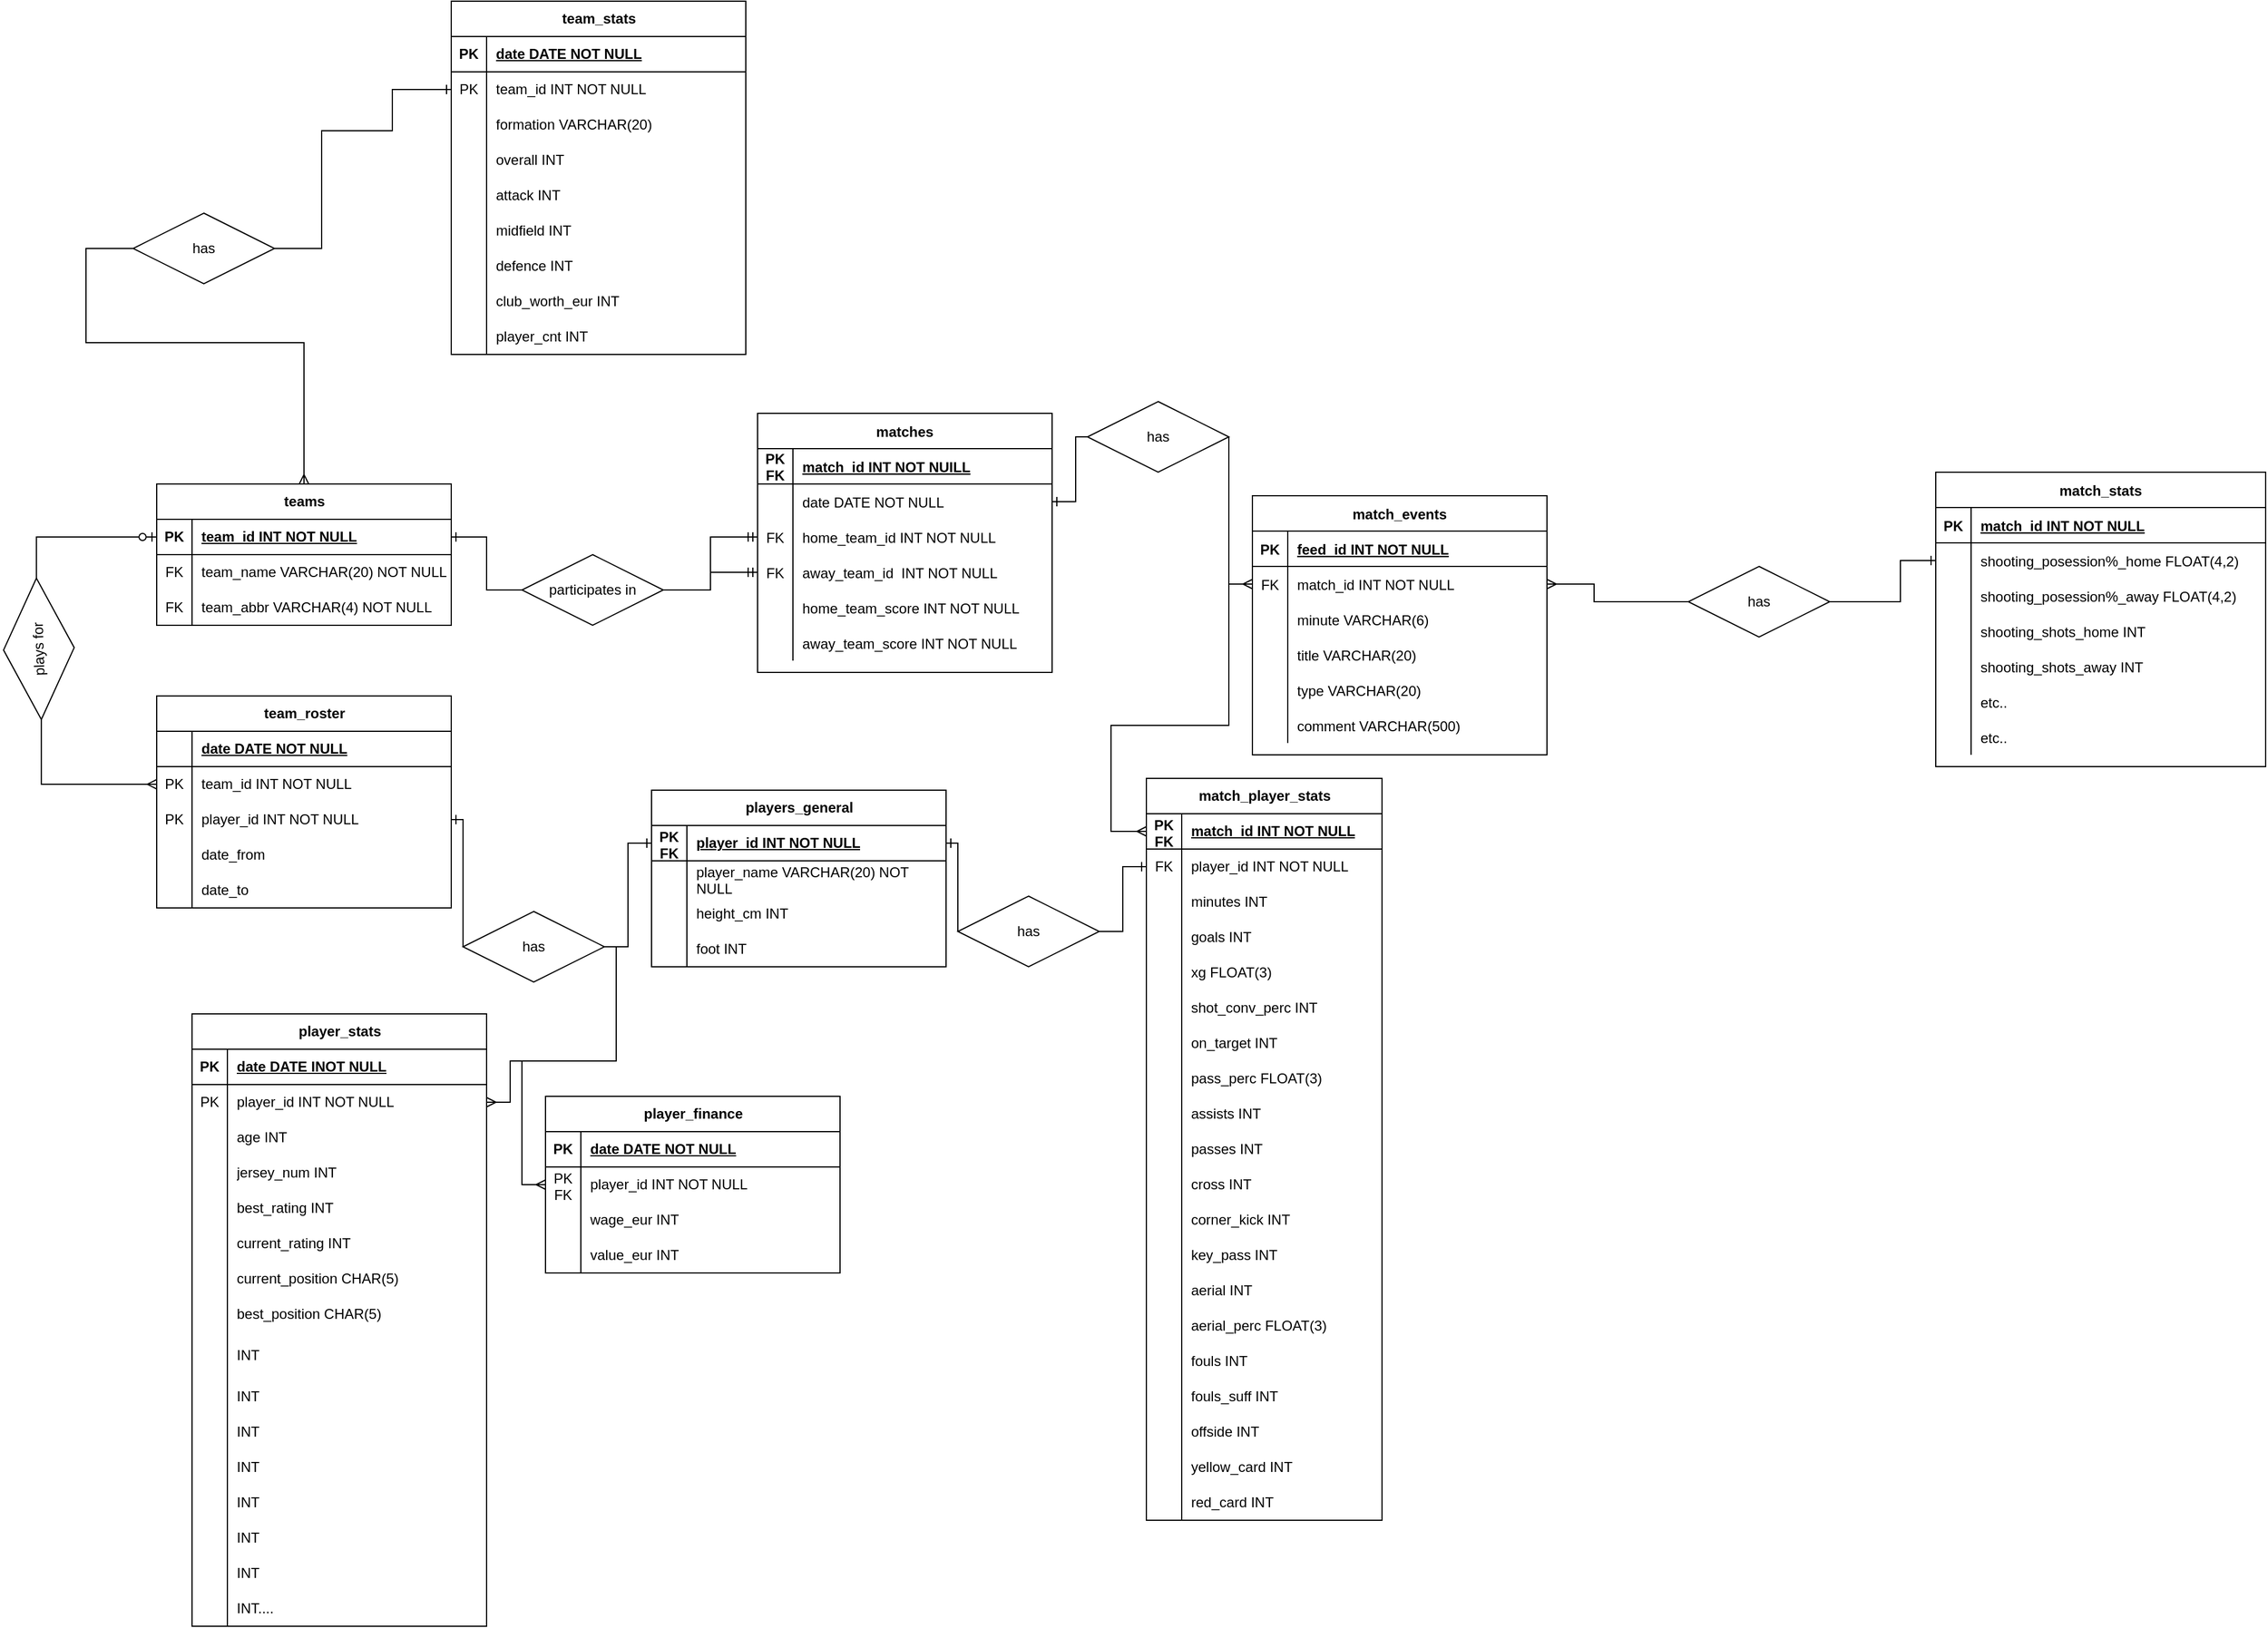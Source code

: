 <mxfile version="28.2.0">
  <diagram id="R2lEEEUBdFMjLlhIrx00" name="Page-1">
    <mxGraphModel dx="2489" dy="844" grid="1" gridSize="10" guides="1" tooltips="1" connect="1" arrows="1" fold="1" page="1" pageScale="1" pageWidth="850" pageHeight="1100" math="0" shadow="0" extFonts="Permanent Marker^https://fonts.googleapis.com/css?family=Permanent+Marker">
      <root>
        <mxCell id="0" />
        <mxCell id="1" parent="0" />
        <mxCell id="C-vyLk0tnHw3VtMMgP7b-23" value="matches" style="shape=table;startSize=30;container=1;collapsible=1;childLayout=tableLayout;fixedRows=1;rowLines=0;fontStyle=1;align=center;resizeLast=1;" parent="1" vertex="1">
          <mxGeometry x="250" y="520" width="250" height="220" as="geometry" />
        </mxCell>
        <mxCell id="C-vyLk0tnHw3VtMMgP7b-24" value="" style="shape=partialRectangle;collapsible=0;dropTarget=0;pointerEvents=0;fillColor=none;points=[[0,0.5],[1,0.5]];portConstraint=eastwest;top=0;left=0;right=0;bottom=1;" parent="C-vyLk0tnHw3VtMMgP7b-23" vertex="1">
          <mxGeometry y="30" width="250" height="30" as="geometry" />
        </mxCell>
        <mxCell id="C-vyLk0tnHw3VtMMgP7b-25" value="PK&#xa;FK" style="shape=partialRectangle;overflow=hidden;connectable=0;fillColor=none;top=0;left=0;bottom=0;right=0;fontStyle=1;" parent="C-vyLk0tnHw3VtMMgP7b-24" vertex="1">
          <mxGeometry width="30" height="30" as="geometry">
            <mxRectangle width="30" height="30" as="alternateBounds" />
          </mxGeometry>
        </mxCell>
        <mxCell id="C-vyLk0tnHw3VtMMgP7b-26" value="match_id INT NOT NUILL" style="shape=partialRectangle;overflow=hidden;connectable=0;fillColor=none;top=0;left=0;bottom=0;right=0;align=left;spacingLeft=6;fontStyle=5;" parent="C-vyLk0tnHw3VtMMgP7b-24" vertex="1">
          <mxGeometry x="30" width="220" height="30" as="geometry">
            <mxRectangle width="220" height="30" as="alternateBounds" />
          </mxGeometry>
        </mxCell>
        <mxCell id="C-vyLk0tnHw3VtMMgP7b-27" value="" style="shape=partialRectangle;collapsible=0;dropTarget=0;pointerEvents=0;fillColor=none;points=[[0,0.5],[1,0.5]];portConstraint=eastwest;top=0;left=0;right=0;bottom=0;" parent="C-vyLk0tnHw3VtMMgP7b-23" vertex="1">
          <mxGeometry y="60" width="250" height="30" as="geometry" />
        </mxCell>
        <mxCell id="C-vyLk0tnHw3VtMMgP7b-28" value="" style="shape=partialRectangle;overflow=hidden;connectable=0;fillColor=none;top=0;left=0;bottom=0;right=0;" parent="C-vyLk0tnHw3VtMMgP7b-27" vertex="1">
          <mxGeometry width="30" height="30" as="geometry">
            <mxRectangle width="30" height="30" as="alternateBounds" />
          </mxGeometry>
        </mxCell>
        <mxCell id="C-vyLk0tnHw3VtMMgP7b-29" value="date DATE NOT NULL" style="shape=partialRectangle;overflow=hidden;connectable=0;fillColor=none;top=0;left=0;bottom=0;right=0;align=left;spacingLeft=6;" parent="C-vyLk0tnHw3VtMMgP7b-27" vertex="1">
          <mxGeometry x="30" width="220" height="30" as="geometry">
            <mxRectangle width="220" height="30" as="alternateBounds" />
          </mxGeometry>
        </mxCell>
        <mxCell id="sTCgbqHDeJr6B5uLRHu4-11" style="shape=partialRectangle;collapsible=0;dropTarget=0;pointerEvents=0;fillColor=none;points=[[0,0.5],[1,0.5]];portConstraint=eastwest;top=0;left=0;right=0;bottom=0;" parent="C-vyLk0tnHw3VtMMgP7b-23" vertex="1">
          <mxGeometry y="90" width="250" height="30" as="geometry" />
        </mxCell>
        <mxCell id="sTCgbqHDeJr6B5uLRHu4-12" value="FK" style="shape=partialRectangle;overflow=hidden;connectable=0;fillColor=none;top=0;left=0;bottom=0;right=0;" parent="sTCgbqHDeJr6B5uLRHu4-11" vertex="1">
          <mxGeometry width="30" height="30" as="geometry">
            <mxRectangle width="30" height="30" as="alternateBounds" />
          </mxGeometry>
        </mxCell>
        <mxCell id="sTCgbqHDeJr6B5uLRHu4-13" value="home_team_id INT NOT NULL" style="shape=partialRectangle;overflow=hidden;connectable=0;fillColor=none;top=0;left=0;bottom=0;right=0;align=left;spacingLeft=6;" parent="sTCgbqHDeJr6B5uLRHu4-11" vertex="1">
          <mxGeometry x="30" width="220" height="30" as="geometry">
            <mxRectangle width="220" height="30" as="alternateBounds" />
          </mxGeometry>
        </mxCell>
        <mxCell id="sTCgbqHDeJr6B5uLRHu4-20" style="shape=partialRectangle;collapsible=0;dropTarget=0;pointerEvents=0;fillColor=none;points=[[0,0.5],[1,0.5]];portConstraint=eastwest;top=0;left=0;right=0;bottom=0;" parent="C-vyLk0tnHw3VtMMgP7b-23" vertex="1">
          <mxGeometry y="120" width="250" height="30" as="geometry" />
        </mxCell>
        <mxCell id="sTCgbqHDeJr6B5uLRHu4-21" value="FK" style="shape=partialRectangle;overflow=hidden;connectable=0;fillColor=none;top=0;left=0;bottom=0;right=0;" parent="sTCgbqHDeJr6B5uLRHu4-20" vertex="1">
          <mxGeometry width="30" height="30" as="geometry">
            <mxRectangle width="30" height="30" as="alternateBounds" />
          </mxGeometry>
        </mxCell>
        <mxCell id="sTCgbqHDeJr6B5uLRHu4-22" value="away_team_id  INT NOT NULL" style="shape=partialRectangle;overflow=hidden;connectable=0;fillColor=none;top=0;left=0;bottom=0;right=0;align=left;spacingLeft=6;" parent="sTCgbqHDeJr6B5uLRHu4-20" vertex="1">
          <mxGeometry x="30" width="220" height="30" as="geometry">
            <mxRectangle width="220" height="30" as="alternateBounds" />
          </mxGeometry>
        </mxCell>
        <mxCell id="sTCgbqHDeJr6B5uLRHu4-14" style="shape=partialRectangle;collapsible=0;dropTarget=0;pointerEvents=0;fillColor=none;points=[[0,0.5],[1,0.5]];portConstraint=eastwest;top=0;left=0;right=0;bottom=0;" parent="C-vyLk0tnHw3VtMMgP7b-23" vertex="1">
          <mxGeometry y="150" width="250" height="30" as="geometry" />
        </mxCell>
        <mxCell id="sTCgbqHDeJr6B5uLRHu4-15" style="shape=partialRectangle;overflow=hidden;connectable=0;fillColor=none;top=0;left=0;bottom=0;right=0;" parent="sTCgbqHDeJr6B5uLRHu4-14" vertex="1">
          <mxGeometry width="30" height="30" as="geometry">
            <mxRectangle width="30" height="30" as="alternateBounds" />
          </mxGeometry>
        </mxCell>
        <mxCell id="sTCgbqHDeJr6B5uLRHu4-16" value="home_team_score INT NOT NULL" style="shape=partialRectangle;overflow=hidden;connectable=0;fillColor=none;top=0;left=0;bottom=0;right=0;align=left;spacingLeft=6;" parent="sTCgbqHDeJr6B5uLRHu4-14" vertex="1">
          <mxGeometry x="30" width="220" height="30" as="geometry">
            <mxRectangle width="220" height="30" as="alternateBounds" />
          </mxGeometry>
        </mxCell>
        <mxCell id="sTCgbqHDeJr6B5uLRHu4-17" style="shape=partialRectangle;collapsible=0;dropTarget=0;pointerEvents=0;fillColor=none;points=[[0,0.5],[1,0.5]];portConstraint=eastwest;top=0;left=0;right=0;bottom=0;" parent="C-vyLk0tnHw3VtMMgP7b-23" vertex="1">
          <mxGeometry y="180" width="250" height="30" as="geometry" />
        </mxCell>
        <mxCell id="sTCgbqHDeJr6B5uLRHu4-18" style="shape=partialRectangle;overflow=hidden;connectable=0;fillColor=none;top=0;left=0;bottom=0;right=0;" parent="sTCgbqHDeJr6B5uLRHu4-17" vertex="1">
          <mxGeometry width="30" height="30" as="geometry">
            <mxRectangle width="30" height="30" as="alternateBounds" />
          </mxGeometry>
        </mxCell>
        <mxCell id="sTCgbqHDeJr6B5uLRHu4-19" value="away_team_score INT NOT NULL" style="shape=partialRectangle;overflow=hidden;connectable=0;fillColor=none;top=0;left=0;bottom=0;right=0;align=left;spacingLeft=6;" parent="sTCgbqHDeJr6B5uLRHu4-17" vertex="1">
          <mxGeometry x="30" width="220" height="30" as="geometry">
            <mxRectangle width="220" height="30" as="alternateBounds" />
          </mxGeometry>
        </mxCell>
        <mxCell id="sTCgbqHDeJr6B5uLRHu4-29" value="teams" style="shape=table;startSize=30;container=1;collapsible=1;childLayout=tableLayout;fixedRows=1;rowLines=0;fontStyle=1;align=center;resizeLast=1;html=1;" parent="1" vertex="1">
          <mxGeometry x="-260" y="580" width="250" height="120" as="geometry" />
        </mxCell>
        <mxCell id="sTCgbqHDeJr6B5uLRHu4-30" value="" style="shape=tableRow;horizontal=0;startSize=0;swimlaneHead=0;swimlaneBody=0;fillColor=none;collapsible=0;dropTarget=0;points=[[0,0.5],[1,0.5]];portConstraint=eastwest;top=0;left=0;right=0;bottom=1;" parent="sTCgbqHDeJr6B5uLRHu4-29" vertex="1">
          <mxGeometry y="30" width="250" height="30" as="geometry" />
        </mxCell>
        <mxCell id="sTCgbqHDeJr6B5uLRHu4-31" value="PK" style="shape=partialRectangle;connectable=0;fillColor=none;top=0;left=0;bottom=0;right=0;fontStyle=1;overflow=hidden;whiteSpace=wrap;html=1;" parent="sTCgbqHDeJr6B5uLRHu4-30" vertex="1">
          <mxGeometry width="30" height="30" as="geometry">
            <mxRectangle width="30" height="30" as="alternateBounds" />
          </mxGeometry>
        </mxCell>
        <mxCell id="sTCgbqHDeJr6B5uLRHu4-32" value="team_id INT NOT NULL" style="shape=partialRectangle;connectable=0;fillColor=none;top=0;left=0;bottom=0;right=0;align=left;spacingLeft=6;fontStyle=5;overflow=hidden;whiteSpace=wrap;html=1;" parent="sTCgbqHDeJr6B5uLRHu4-30" vertex="1">
          <mxGeometry x="30" width="220" height="30" as="geometry">
            <mxRectangle width="220" height="30" as="alternateBounds" />
          </mxGeometry>
        </mxCell>
        <mxCell id="sTCgbqHDeJr6B5uLRHu4-64" value="" style="shape=tableRow;horizontal=0;startSize=0;swimlaneHead=0;swimlaneBody=0;fillColor=none;collapsible=0;dropTarget=0;points=[[0,0.5],[1,0.5]];portConstraint=eastwest;top=0;left=0;right=0;bottom=0;" parent="sTCgbqHDeJr6B5uLRHu4-29" vertex="1">
          <mxGeometry y="60" width="250" height="30" as="geometry" />
        </mxCell>
        <mxCell id="sTCgbqHDeJr6B5uLRHu4-65" value="FK" style="shape=partialRectangle;connectable=0;fillColor=none;top=0;left=0;bottom=0;right=0;editable=1;overflow=hidden;whiteSpace=wrap;html=1;" parent="sTCgbqHDeJr6B5uLRHu4-64" vertex="1">
          <mxGeometry width="30" height="30" as="geometry">
            <mxRectangle width="30" height="30" as="alternateBounds" />
          </mxGeometry>
        </mxCell>
        <mxCell id="sTCgbqHDeJr6B5uLRHu4-66" value="team_name VARCHAR(20) NOT NULL" style="shape=partialRectangle;connectable=0;fillColor=none;top=0;left=0;bottom=0;right=0;align=left;spacingLeft=6;overflow=hidden;whiteSpace=wrap;html=1;" parent="sTCgbqHDeJr6B5uLRHu4-64" vertex="1">
          <mxGeometry x="30" width="220" height="30" as="geometry">
            <mxRectangle width="220" height="30" as="alternateBounds" />
          </mxGeometry>
        </mxCell>
        <mxCell id="sTCgbqHDeJr6B5uLRHu4-36" value="" style="shape=tableRow;horizontal=0;startSize=0;swimlaneHead=0;swimlaneBody=0;fillColor=none;collapsible=0;dropTarget=0;points=[[0,0.5],[1,0.5]];portConstraint=eastwest;top=0;left=0;right=0;bottom=0;" parent="sTCgbqHDeJr6B5uLRHu4-29" vertex="1">
          <mxGeometry y="90" width="250" height="30" as="geometry" />
        </mxCell>
        <mxCell id="sTCgbqHDeJr6B5uLRHu4-37" value="FK" style="shape=partialRectangle;connectable=0;fillColor=none;top=0;left=0;bottom=0;right=0;editable=1;overflow=hidden;whiteSpace=wrap;html=1;" parent="sTCgbqHDeJr6B5uLRHu4-36" vertex="1">
          <mxGeometry width="30" height="30" as="geometry">
            <mxRectangle width="30" height="30" as="alternateBounds" />
          </mxGeometry>
        </mxCell>
        <mxCell id="sTCgbqHDeJr6B5uLRHu4-38" value="team_abbr VARCHAR(4) NOT NULL" style="shape=partialRectangle;connectable=0;fillColor=none;top=0;left=0;bottom=0;right=0;align=left;spacingLeft=6;overflow=hidden;whiteSpace=wrap;html=1;" parent="sTCgbqHDeJr6B5uLRHu4-36" vertex="1">
          <mxGeometry x="30" width="220" height="30" as="geometry">
            <mxRectangle width="220" height="30" as="alternateBounds" />
          </mxGeometry>
        </mxCell>
        <mxCell id="sTCgbqHDeJr6B5uLRHu4-67" value="team_roster" style="shape=table;startSize=30;container=1;collapsible=1;childLayout=tableLayout;fixedRows=1;rowLines=0;fontStyle=1;align=center;resizeLast=1;html=1;" parent="1" vertex="1">
          <mxGeometry x="-260" y="760" width="250" height="180" as="geometry" />
        </mxCell>
        <mxCell id="sTCgbqHDeJr6B5uLRHu4-68" value="" style="shape=tableRow;horizontal=0;startSize=0;swimlaneHead=0;swimlaneBody=0;fillColor=none;collapsible=0;dropTarget=0;points=[[0,0.5],[1,0.5]];portConstraint=eastwest;top=0;left=0;right=0;bottom=1;" parent="sTCgbqHDeJr6B5uLRHu4-67" vertex="1">
          <mxGeometry y="30" width="250" height="30" as="geometry" />
        </mxCell>
        <mxCell id="sTCgbqHDeJr6B5uLRHu4-69" value="" style="shape=partialRectangle;connectable=0;fillColor=none;top=0;left=0;bottom=0;right=0;fontStyle=1;overflow=hidden;whiteSpace=wrap;html=1;" parent="sTCgbqHDeJr6B5uLRHu4-68" vertex="1">
          <mxGeometry width="30" height="30" as="geometry">
            <mxRectangle width="30" height="30" as="alternateBounds" />
          </mxGeometry>
        </mxCell>
        <mxCell id="sTCgbqHDeJr6B5uLRHu4-70" value="date DATE NOT NULL" style="shape=partialRectangle;connectable=0;fillColor=none;top=0;left=0;bottom=0;right=0;align=left;spacingLeft=6;fontStyle=5;overflow=hidden;whiteSpace=wrap;html=1;" parent="sTCgbqHDeJr6B5uLRHu4-68" vertex="1">
          <mxGeometry x="30" width="220" height="30" as="geometry">
            <mxRectangle width="220" height="30" as="alternateBounds" />
          </mxGeometry>
        </mxCell>
        <mxCell id="sTCgbqHDeJr6B5uLRHu4-71" value="" style="shape=tableRow;horizontal=0;startSize=0;swimlaneHead=0;swimlaneBody=0;fillColor=none;collapsible=0;dropTarget=0;points=[[0,0.5],[1,0.5]];portConstraint=eastwest;top=0;left=0;right=0;bottom=0;" parent="sTCgbqHDeJr6B5uLRHu4-67" vertex="1">
          <mxGeometry y="60" width="250" height="30" as="geometry" />
        </mxCell>
        <mxCell id="sTCgbqHDeJr6B5uLRHu4-72" value="PK" style="shape=partialRectangle;connectable=0;fillColor=none;top=0;left=0;bottom=0;right=0;editable=1;overflow=hidden;whiteSpace=wrap;html=1;" parent="sTCgbqHDeJr6B5uLRHu4-71" vertex="1">
          <mxGeometry width="30" height="30" as="geometry">
            <mxRectangle width="30" height="30" as="alternateBounds" />
          </mxGeometry>
        </mxCell>
        <mxCell id="sTCgbqHDeJr6B5uLRHu4-73" value="team_id INT NOT NULL" style="shape=partialRectangle;connectable=0;fillColor=none;top=0;left=0;bottom=0;right=0;align=left;spacingLeft=6;overflow=hidden;whiteSpace=wrap;html=1;" parent="sTCgbqHDeJr6B5uLRHu4-71" vertex="1">
          <mxGeometry x="30" width="220" height="30" as="geometry">
            <mxRectangle width="220" height="30" as="alternateBounds" />
          </mxGeometry>
        </mxCell>
        <mxCell id="sTCgbqHDeJr6B5uLRHu4-74" value="" style="shape=tableRow;horizontal=0;startSize=0;swimlaneHead=0;swimlaneBody=0;fillColor=none;collapsible=0;dropTarget=0;points=[[0,0.5],[1,0.5]];portConstraint=eastwest;top=0;left=0;right=0;bottom=0;" parent="sTCgbqHDeJr6B5uLRHu4-67" vertex="1">
          <mxGeometry y="90" width="250" height="30" as="geometry" />
        </mxCell>
        <mxCell id="sTCgbqHDeJr6B5uLRHu4-75" value="PK" style="shape=partialRectangle;connectable=0;fillColor=none;top=0;left=0;bottom=0;right=0;editable=1;overflow=hidden;whiteSpace=wrap;html=1;" parent="sTCgbqHDeJr6B5uLRHu4-74" vertex="1">
          <mxGeometry width="30" height="30" as="geometry">
            <mxRectangle width="30" height="30" as="alternateBounds" />
          </mxGeometry>
        </mxCell>
        <mxCell id="sTCgbqHDeJr6B5uLRHu4-76" value="player_id INT NOT NULL" style="shape=partialRectangle;connectable=0;fillColor=none;top=0;left=0;bottom=0;right=0;align=left;spacingLeft=6;overflow=hidden;whiteSpace=wrap;html=1;" parent="sTCgbqHDeJr6B5uLRHu4-74" vertex="1">
          <mxGeometry x="30" width="220" height="30" as="geometry">
            <mxRectangle width="220" height="30" as="alternateBounds" />
          </mxGeometry>
        </mxCell>
        <mxCell id="sTCgbqHDeJr6B5uLRHu4-82" style="shape=tableRow;horizontal=0;startSize=0;swimlaneHead=0;swimlaneBody=0;fillColor=none;collapsible=0;dropTarget=0;points=[[0,0.5],[1,0.5]];portConstraint=eastwest;top=0;left=0;right=0;bottom=0;" parent="sTCgbqHDeJr6B5uLRHu4-67" vertex="1">
          <mxGeometry y="120" width="250" height="30" as="geometry" />
        </mxCell>
        <mxCell id="sTCgbqHDeJr6B5uLRHu4-83" style="shape=partialRectangle;connectable=0;fillColor=none;top=0;left=0;bottom=0;right=0;editable=1;overflow=hidden;whiteSpace=wrap;html=1;" parent="sTCgbqHDeJr6B5uLRHu4-82" vertex="1">
          <mxGeometry width="30" height="30" as="geometry">
            <mxRectangle width="30" height="30" as="alternateBounds" />
          </mxGeometry>
        </mxCell>
        <mxCell id="sTCgbqHDeJr6B5uLRHu4-84" value="date_from" style="shape=partialRectangle;connectable=0;fillColor=none;top=0;left=0;bottom=0;right=0;align=left;spacingLeft=6;overflow=hidden;whiteSpace=wrap;html=1;" parent="sTCgbqHDeJr6B5uLRHu4-82" vertex="1">
          <mxGeometry x="30" width="220" height="30" as="geometry">
            <mxRectangle width="220" height="30" as="alternateBounds" />
          </mxGeometry>
        </mxCell>
        <mxCell id="sTCgbqHDeJr6B5uLRHu4-85" style="shape=tableRow;horizontal=0;startSize=0;swimlaneHead=0;swimlaneBody=0;fillColor=none;collapsible=0;dropTarget=0;points=[[0,0.5],[1,0.5]];portConstraint=eastwest;top=0;left=0;right=0;bottom=0;" parent="sTCgbqHDeJr6B5uLRHu4-67" vertex="1">
          <mxGeometry y="150" width="250" height="30" as="geometry" />
        </mxCell>
        <mxCell id="sTCgbqHDeJr6B5uLRHu4-86" style="shape=partialRectangle;connectable=0;fillColor=none;top=0;left=0;bottom=0;right=0;editable=1;overflow=hidden;whiteSpace=wrap;html=1;" parent="sTCgbqHDeJr6B5uLRHu4-85" vertex="1">
          <mxGeometry width="30" height="30" as="geometry">
            <mxRectangle width="30" height="30" as="alternateBounds" />
          </mxGeometry>
        </mxCell>
        <mxCell id="sTCgbqHDeJr6B5uLRHu4-87" value="date_to" style="shape=partialRectangle;connectable=0;fillColor=none;top=0;left=0;bottom=0;right=0;align=left;spacingLeft=6;overflow=hidden;whiteSpace=wrap;html=1;" parent="sTCgbqHDeJr6B5uLRHu4-85" vertex="1">
          <mxGeometry x="30" width="220" height="30" as="geometry">
            <mxRectangle width="220" height="30" as="alternateBounds" />
          </mxGeometry>
        </mxCell>
        <mxCell id="sTCgbqHDeJr6B5uLRHu4-115" value="players_general" style="shape=table;startSize=30;container=1;collapsible=1;childLayout=tableLayout;fixedRows=1;rowLines=0;fontStyle=1;align=center;resizeLast=1;html=1;" parent="1" vertex="1">
          <mxGeometry x="160" y="840" width="250" height="150" as="geometry" />
        </mxCell>
        <mxCell id="sTCgbqHDeJr6B5uLRHu4-116" value="" style="shape=tableRow;horizontal=0;startSize=0;swimlaneHead=0;swimlaneBody=0;fillColor=none;collapsible=0;dropTarget=0;points=[[0,0.5],[1,0.5]];portConstraint=eastwest;top=0;left=0;right=0;bottom=1;" parent="sTCgbqHDeJr6B5uLRHu4-115" vertex="1">
          <mxGeometry y="30" width="250" height="30" as="geometry" />
        </mxCell>
        <mxCell id="sTCgbqHDeJr6B5uLRHu4-117" value="PK&lt;div&gt;FK&lt;/div&gt;" style="shape=partialRectangle;connectable=0;fillColor=none;top=0;left=0;bottom=0;right=0;fontStyle=1;overflow=hidden;whiteSpace=wrap;html=1;" parent="sTCgbqHDeJr6B5uLRHu4-116" vertex="1">
          <mxGeometry width="30" height="30" as="geometry">
            <mxRectangle width="30" height="30" as="alternateBounds" />
          </mxGeometry>
        </mxCell>
        <mxCell id="sTCgbqHDeJr6B5uLRHu4-118" value="player_id INT NOT NULL" style="shape=partialRectangle;connectable=0;fillColor=none;top=0;left=0;bottom=0;right=0;align=left;spacingLeft=6;fontStyle=5;overflow=hidden;whiteSpace=wrap;html=1;" parent="sTCgbqHDeJr6B5uLRHu4-116" vertex="1">
          <mxGeometry x="30" width="220" height="30" as="geometry">
            <mxRectangle width="220" height="30" as="alternateBounds" />
          </mxGeometry>
        </mxCell>
        <mxCell id="sTCgbqHDeJr6B5uLRHu4-119" value="" style="shape=tableRow;horizontal=0;startSize=0;swimlaneHead=0;swimlaneBody=0;fillColor=none;collapsible=0;dropTarget=0;points=[[0,0.5],[1,0.5]];portConstraint=eastwest;top=0;left=0;right=0;bottom=0;" parent="sTCgbqHDeJr6B5uLRHu4-115" vertex="1">
          <mxGeometry y="60" width="250" height="30" as="geometry" />
        </mxCell>
        <mxCell id="sTCgbqHDeJr6B5uLRHu4-120" value="" style="shape=partialRectangle;connectable=0;fillColor=none;top=0;left=0;bottom=0;right=0;editable=1;overflow=hidden;whiteSpace=wrap;html=1;" parent="sTCgbqHDeJr6B5uLRHu4-119" vertex="1">
          <mxGeometry width="30" height="30" as="geometry">
            <mxRectangle width="30" height="30" as="alternateBounds" />
          </mxGeometry>
        </mxCell>
        <mxCell id="sTCgbqHDeJr6B5uLRHu4-121" value="player_name VARCHAR(20) NOT NULL" style="shape=partialRectangle;connectable=0;fillColor=none;top=0;left=0;bottom=0;right=0;align=left;spacingLeft=6;overflow=hidden;whiteSpace=wrap;html=1;" parent="sTCgbqHDeJr6B5uLRHu4-119" vertex="1">
          <mxGeometry x="30" width="220" height="30" as="geometry">
            <mxRectangle width="220" height="30" as="alternateBounds" />
          </mxGeometry>
        </mxCell>
        <mxCell id="sTCgbqHDeJr6B5uLRHu4-204" value="" style="shape=tableRow;horizontal=0;startSize=0;swimlaneHead=0;swimlaneBody=0;fillColor=none;collapsible=0;dropTarget=0;points=[[0,0.5],[1,0.5]];portConstraint=eastwest;top=0;left=0;right=0;bottom=0;" parent="sTCgbqHDeJr6B5uLRHu4-115" vertex="1">
          <mxGeometry y="90" width="250" height="30" as="geometry" />
        </mxCell>
        <mxCell id="sTCgbqHDeJr6B5uLRHu4-205" value="" style="shape=partialRectangle;connectable=0;fillColor=none;top=0;left=0;bottom=0;right=0;editable=1;overflow=hidden;whiteSpace=wrap;html=1;" parent="sTCgbqHDeJr6B5uLRHu4-204" vertex="1">
          <mxGeometry width="30" height="30" as="geometry">
            <mxRectangle width="30" height="30" as="alternateBounds" />
          </mxGeometry>
        </mxCell>
        <mxCell id="sTCgbqHDeJr6B5uLRHu4-206" value="height_cm INT" style="shape=partialRectangle;connectable=0;fillColor=none;top=0;left=0;bottom=0;right=0;align=left;spacingLeft=6;overflow=hidden;whiteSpace=wrap;html=1;" parent="sTCgbqHDeJr6B5uLRHu4-204" vertex="1">
          <mxGeometry x="30" width="220" height="30" as="geometry">
            <mxRectangle width="220" height="30" as="alternateBounds" />
          </mxGeometry>
        </mxCell>
        <mxCell id="sTCgbqHDeJr6B5uLRHu4-130" style="shape=tableRow;horizontal=0;startSize=0;swimlaneHead=0;swimlaneBody=0;fillColor=none;collapsible=0;dropTarget=0;points=[[0,0.5],[1,0.5]];portConstraint=eastwest;top=0;left=0;right=0;bottom=0;" parent="sTCgbqHDeJr6B5uLRHu4-115" vertex="1">
          <mxGeometry y="120" width="250" height="30" as="geometry" />
        </mxCell>
        <mxCell id="sTCgbqHDeJr6B5uLRHu4-131" style="shape=partialRectangle;connectable=0;fillColor=none;top=0;left=0;bottom=0;right=0;editable=1;overflow=hidden;whiteSpace=wrap;html=1;" parent="sTCgbqHDeJr6B5uLRHu4-130" vertex="1">
          <mxGeometry width="30" height="30" as="geometry">
            <mxRectangle width="30" height="30" as="alternateBounds" />
          </mxGeometry>
        </mxCell>
        <mxCell id="sTCgbqHDeJr6B5uLRHu4-132" value="foot INT" style="shape=partialRectangle;connectable=0;fillColor=none;top=0;left=0;bottom=0;right=0;align=left;spacingLeft=6;overflow=hidden;whiteSpace=wrap;html=1;" parent="sTCgbqHDeJr6B5uLRHu4-130" vertex="1">
          <mxGeometry x="30" width="220" height="30" as="geometry">
            <mxRectangle width="220" height="30" as="alternateBounds" />
          </mxGeometry>
        </mxCell>
        <mxCell id="sTCgbqHDeJr6B5uLRHu4-143" value="player_stats" style="shape=table;startSize=30;container=1;collapsible=1;childLayout=tableLayout;fixedRows=1;rowLines=0;fontStyle=1;align=center;resizeLast=1;html=1;" parent="1" vertex="1">
          <mxGeometry x="-230" y="1030" width="250" height="520" as="geometry" />
        </mxCell>
        <mxCell id="sTCgbqHDeJr6B5uLRHu4-144" value="" style="shape=tableRow;horizontal=0;startSize=0;swimlaneHead=0;swimlaneBody=0;fillColor=none;collapsible=0;dropTarget=0;points=[[0,0.5],[1,0.5]];portConstraint=eastwest;top=0;left=0;right=0;bottom=1;" parent="sTCgbqHDeJr6B5uLRHu4-143" vertex="1">
          <mxGeometry y="30" width="250" height="30" as="geometry" />
        </mxCell>
        <mxCell id="sTCgbqHDeJr6B5uLRHu4-145" value="PK" style="shape=partialRectangle;connectable=0;fillColor=none;top=0;left=0;bottom=0;right=0;fontStyle=1;overflow=hidden;whiteSpace=wrap;html=1;" parent="sTCgbqHDeJr6B5uLRHu4-144" vertex="1">
          <mxGeometry width="30" height="30" as="geometry">
            <mxRectangle width="30" height="30" as="alternateBounds" />
          </mxGeometry>
        </mxCell>
        <mxCell id="sTCgbqHDeJr6B5uLRHu4-146" value="date DATE INOT NULL" style="shape=partialRectangle;connectable=0;fillColor=none;top=0;left=0;bottom=0;right=0;align=left;spacingLeft=6;fontStyle=5;overflow=hidden;whiteSpace=wrap;html=1;" parent="sTCgbqHDeJr6B5uLRHu4-144" vertex="1">
          <mxGeometry x="30" width="220" height="30" as="geometry">
            <mxRectangle width="220" height="30" as="alternateBounds" />
          </mxGeometry>
        </mxCell>
        <mxCell id="sTCgbqHDeJr6B5uLRHu4-172" style="shape=tableRow;horizontal=0;startSize=0;swimlaneHead=0;swimlaneBody=0;fillColor=none;collapsible=0;dropTarget=0;points=[[0,0.5],[1,0.5]];portConstraint=eastwest;top=0;left=0;right=0;bottom=0;" parent="sTCgbqHDeJr6B5uLRHu4-143" vertex="1">
          <mxGeometry y="60" width="250" height="30" as="geometry" />
        </mxCell>
        <mxCell id="sTCgbqHDeJr6B5uLRHu4-173" value="PK" style="shape=partialRectangle;connectable=0;fillColor=none;top=0;left=0;bottom=0;right=0;editable=1;overflow=hidden;whiteSpace=wrap;html=1;" parent="sTCgbqHDeJr6B5uLRHu4-172" vertex="1">
          <mxGeometry width="30" height="30" as="geometry">
            <mxRectangle width="30" height="30" as="alternateBounds" />
          </mxGeometry>
        </mxCell>
        <mxCell id="sTCgbqHDeJr6B5uLRHu4-174" value="player_id INT NOT NULL" style="shape=partialRectangle;connectable=0;fillColor=none;top=0;left=0;bottom=0;right=0;align=left;spacingLeft=6;overflow=hidden;whiteSpace=wrap;html=1;" parent="sTCgbqHDeJr6B5uLRHu4-172" vertex="1">
          <mxGeometry x="30" width="220" height="30" as="geometry">
            <mxRectangle width="220" height="30" as="alternateBounds" />
          </mxGeometry>
        </mxCell>
        <mxCell id="sTCgbqHDeJr6B5uLRHu4-147" value="" style="shape=tableRow;horizontal=0;startSize=0;swimlaneHead=0;swimlaneBody=0;fillColor=none;collapsible=0;dropTarget=0;points=[[0,0.5],[1,0.5]];portConstraint=eastwest;top=0;left=0;right=0;bottom=0;" parent="sTCgbqHDeJr6B5uLRHu4-143" vertex="1">
          <mxGeometry y="90" width="250" height="30" as="geometry" />
        </mxCell>
        <mxCell id="sTCgbqHDeJr6B5uLRHu4-148" value="" style="shape=partialRectangle;connectable=0;fillColor=none;top=0;left=0;bottom=0;right=0;editable=1;overflow=hidden;whiteSpace=wrap;html=1;" parent="sTCgbqHDeJr6B5uLRHu4-147" vertex="1">
          <mxGeometry width="30" height="30" as="geometry">
            <mxRectangle width="30" height="30" as="alternateBounds" />
          </mxGeometry>
        </mxCell>
        <mxCell id="sTCgbqHDeJr6B5uLRHu4-149" value="age INT" style="shape=partialRectangle;connectable=0;fillColor=none;top=0;left=0;bottom=0;right=0;align=left;spacingLeft=6;overflow=hidden;whiteSpace=wrap;html=1;" parent="sTCgbqHDeJr6B5uLRHu4-147" vertex="1">
          <mxGeometry x="30" width="220" height="30" as="geometry">
            <mxRectangle width="220" height="30" as="alternateBounds" />
          </mxGeometry>
        </mxCell>
        <mxCell id="sTCgbqHDeJr6B5uLRHu4-153" style="shape=tableRow;horizontal=0;startSize=0;swimlaneHead=0;swimlaneBody=0;fillColor=none;collapsible=0;dropTarget=0;points=[[0,0.5],[1,0.5]];portConstraint=eastwest;top=0;left=0;right=0;bottom=0;" parent="sTCgbqHDeJr6B5uLRHu4-143" vertex="1">
          <mxGeometry y="120" width="250" height="30" as="geometry" />
        </mxCell>
        <mxCell id="sTCgbqHDeJr6B5uLRHu4-154" style="shape=partialRectangle;connectable=0;fillColor=none;top=0;left=0;bottom=0;right=0;editable=1;overflow=hidden;whiteSpace=wrap;html=1;" parent="sTCgbqHDeJr6B5uLRHu4-153" vertex="1">
          <mxGeometry width="30" height="30" as="geometry">
            <mxRectangle width="30" height="30" as="alternateBounds" />
          </mxGeometry>
        </mxCell>
        <mxCell id="sTCgbqHDeJr6B5uLRHu4-155" value="jersey_num INT" style="shape=partialRectangle;connectable=0;fillColor=none;top=0;left=0;bottom=0;right=0;align=left;spacingLeft=6;overflow=hidden;whiteSpace=wrap;html=1;" parent="sTCgbqHDeJr6B5uLRHu4-153" vertex="1">
          <mxGeometry x="30" width="220" height="30" as="geometry">
            <mxRectangle width="220" height="30" as="alternateBounds" />
          </mxGeometry>
        </mxCell>
        <mxCell id="sTCgbqHDeJr6B5uLRHu4-156" style="shape=tableRow;horizontal=0;startSize=0;swimlaneHead=0;swimlaneBody=0;fillColor=none;collapsible=0;dropTarget=0;points=[[0,0.5],[1,0.5]];portConstraint=eastwest;top=0;left=0;right=0;bottom=0;" parent="sTCgbqHDeJr6B5uLRHu4-143" vertex="1">
          <mxGeometry y="150" width="250" height="30" as="geometry" />
        </mxCell>
        <mxCell id="sTCgbqHDeJr6B5uLRHu4-157" style="shape=partialRectangle;connectable=0;fillColor=none;top=0;left=0;bottom=0;right=0;editable=1;overflow=hidden;whiteSpace=wrap;html=1;" parent="sTCgbqHDeJr6B5uLRHu4-156" vertex="1">
          <mxGeometry width="30" height="30" as="geometry">
            <mxRectangle width="30" height="30" as="alternateBounds" />
          </mxGeometry>
        </mxCell>
        <mxCell id="sTCgbqHDeJr6B5uLRHu4-158" value="best_rating INT" style="shape=partialRectangle;connectable=0;fillColor=none;top=0;left=0;bottom=0;right=0;align=left;spacingLeft=6;overflow=hidden;whiteSpace=wrap;html=1;" parent="sTCgbqHDeJr6B5uLRHu4-156" vertex="1">
          <mxGeometry x="30" width="220" height="30" as="geometry">
            <mxRectangle width="220" height="30" as="alternateBounds" />
          </mxGeometry>
        </mxCell>
        <mxCell id="sTCgbqHDeJr6B5uLRHu4-160" style="shape=tableRow;horizontal=0;startSize=0;swimlaneHead=0;swimlaneBody=0;fillColor=none;collapsible=0;dropTarget=0;points=[[0,0.5],[1,0.5]];portConstraint=eastwest;top=0;left=0;right=0;bottom=0;" parent="sTCgbqHDeJr6B5uLRHu4-143" vertex="1">
          <mxGeometry y="180" width="250" height="30" as="geometry" />
        </mxCell>
        <mxCell id="sTCgbqHDeJr6B5uLRHu4-161" style="shape=partialRectangle;connectable=0;fillColor=none;top=0;left=0;bottom=0;right=0;editable=1;overflow=hidden;whiteSpace=wrap;html=1;" parent="sTCgbqHDeJr6B5uLRHu4-160" vertex="1">
          <mxGeometry width="30" height="30" as="geometry">
            <mxRectangle width="30" height="30" as="alternateBounds" />
          </mxGeometry>
        </mxCell>
        <mxCell id="sTCgbqHDeJr6B5uLRHu4-162" value="current_rating INT" style="shape=partialRectangle;connectable=0;fillColor=none;top=0;left=0;bottom=0;right=0;align=left;spacingLeft=6;overflow=hidden;whiteSpace=wrap;html=1;" parent="sTCgbqHDeJr6B5uLRHu4-160" vertex="1">
          <mxGeometry x="30" width="220" height="30" as="geometry">
            <mxRectangle width="220" height="30" as="alternateBounds" />
          </mxGeometry>
        </mxCell>
        <mxCell id="sTCgbqHDeJr6B5uLRHu4-163" style="shape=tableRow;horizontal=0;startSize=0;swimlaneHead=0;swimlaneBody=0;fillColor=none;collapsible=0;dropTarget=0;points=[[0,0.5],[1,0.5]];portConstraint=eastwest;top=0;left=0;right=0;bottom=0;" parent="sTCgbqHDeJr6B5uLRHu4-143" vertex="1">
          <mxGeometry y="210" width="250" height="30" as="geometry" />
        </mxCell>
        <mxCell id="sTCgbqHDeJr6B5uLRHu4-164" style="shape=partialRectangle;connectable=0;fillColor=none;top=0;left=0;bottom=0;right=0;editable=1;overflow=hidden;whiteSpace=wrap;html=1;" parent="sTCgbqHDeJr6B5uLRHu4-163" vertex="1">
          <mxGeometry width="30" height="30" as="geometry">
            <mxRectangle width="30" height="30" as="alternateBounds" />
          </mxGeometry>
        </mxCell>
        <mxCell id="sTCgbqHDeJr6B5uLRHu4-165" value="current_position CHAR(5)" style="shape=partialRectangle;connectable=0;fillColor=none;top=0;left=0;bottom=0;right=0;align=left;spacingLeft=6;overflow=hidden;whiteSpace=wrap;html=1;" parent="sTCgbqHDeJr6B5uLRHu4-163" vertex="1">
          <mxGeometry x="30" width="220" height="30" as="geometry">
            <mxRectangle width="220" height="30" as="alternateBounds" />
          </mxGeometry>
        </mxCell>
        <mxCell id="sTCgbqHDeJr6B5uLRHu4-166" style="shape=tableRow;horizontal=0;startSize=0;swimlaneHead=0;swimlaneBody=0;fillColor=none;collapsible=0;dropTarget=0;points=[[0,0.5],[1,0.5]];portConstraint=eastwest;top=0;left=0;right=0;bottom=0;" parent="sTCgbqHDeJr6B5uLRHu4-143" vertex="1">
          <mxGeometry y="240" width="250" height="30" as="geometry" />
        </mxCell>
        <mxCell id="sTCgbqHDeJr6B5uLRHu4-167" style="shape=partialRectangle;connectable=0;fillColor=none;top=0;left=0;bottom=0;right=0;editable=1;overflow=hidden;whiteSpace=wrap;html=1;" parent="sTCgbqHDeJr6B5uLRHu4-166" vertex="1">
          <mxGeometry width="30" height="30" as="geometry">
            <mxRectangle width="30" height="30" as="alternateBounds" />
          </mxGeometry>
        </mxCell>
        <mxCell id="sTCgbqHDeJr6B5uLRHu4-168" value="best_position CHAR(5)" style="shape=partialRectangle;connectable=0;fillColor=none;top=0;left=0;bottom=0;right=0;align=left;spacingLeft=6;overflow=hidden;whiteSpace=wrap;html=1;" parent="sTCgbqHDeJr6B5uLRHu4-166" vertex="1">
          <mxGeometry x="30" width="220" height="30" as="geometry">
            <mxRectangle width="220" height="30" as="alternateBounds" />
          </mxGeometry>
        </mxCell>
        <mxCell id="sTCgbqHDeJr6B5uLRHu4-169" style="shape=tableRow;horizontal=0;startSize=0;swimlaneHead=0;swimlaneBody=0;fillColor=none;collapsible=0;dropTarget=0;points=[[0,0.5],[1,0.5]];portConstraint=eastwest;top=0;left=0;right=0;bottom=0;" parent="sTCgbqHDeJr6B5uLRHu4-143" vertex="1">
          <mxGeometry y="270" width="250" height="40" as="geometry" />
        </mxCell>
        <mxCell id="sTCgbqHDeJr6B5uLRHu4-170" style="shape=partialRectangle;connectable=0;fillColor=none;top=0;left=0;bottom=0;right=0;editable=1;overflow=hidden;whiteSpace=wrap;html=1;" parent="sTCgbqHDeJr6B5uLRHu4-169" vertex="1">
          <mxGeometry width="30" height="40" as="geometry">
            <mxRectangle width="30" height="40" as="alternateBounds" />
          </mxGeometry>
        </mxCell>
        <mxCell id="sTCgbqHDeJr6B5uLRHu4-171" value="INT" style="shape=partialRectangle;connectable=0;fillColor=none;top=0;left=0;bottom=0;right=0;align=left;spacingLeft=6;overflow=hidden;whiteSpace=wrap;html=1;" parent="sTCgbqHDeJr6B5uLRHu4-169" vertex="1">
          <mxGeometry x="30" width="220" height="40" as="geometry">
            <mxRectangle width="220" height="40" as="alternateBounds" />
          </mxGeometry>
        </mxCell>
        <mxCell id="sTCgbqHDeJr6B5uLRHu4-176" style="shape=tableRow;horizontal=0;startSize=0;swimlaneHead=0;swimlaneBody=0;fillColor=none;collapsible=0;dropTarget=0;points=[[0,0.5],[1,0.5]];portConstraint=eastwest;top=0;left=0;right=0;bottom=0;" parent="sTCgbqHDeJr6B5uLRHu4-143" vertex="1">
          <mxGeometry y="310" width="250" height="30" as="geometry" />
        </mxCell>
        <mxCell id="sTCgbqHDeJr6B5uLRHu4-177" style="shape=partialRectangle;connectable=0;fillColor=none;top=0;left=0;bottom=0;right=0;editable=1;overflow=hidden;whiteSpace=wrap;html=1;" parent="sTCgbqHDeJr6B5uLRHu4-176" vertex="1">
          <mxGeometry width="30" height="30" as="geometry">
            <mxRectangle width="30" height="30" as="alternateBounds" />
          </mxGeometry>
        </mxCell>
        <mxCell id="sTCgbqHDeJr6B5uLRHu4-178" value="INT" style="shape=partialRectangle;connectable=0;fillColor=none;top=0;left=0;bottom=0;right=0;align=left;spacingLeft=6;overflow=hidden;whiteSpace=wrap;html=1;" parent="sTCgbqHDeJr6B5uLRHu4-176" vertex="1">
          <mxGeometry x="30" width="220" height="30" as="geometry">
            <mxRectangle width="220" height="30" as="alternateBounds" />
          </mxGeometry>
        </mxCell>
        <mxCell id="sTCgbqHDeJr6B5uLRHu4-179" style="shape=tableRow;horizontal=0;startSize=0;swimlaneHead=0;swimlaneBody=0;fillColor=none;collapsible=0;dropTarget=0;points=[[0,0.5],[1,0.5]];portConstraint=eastwest;top=0;left=0;right=0;bottom=0;" parent="sTCgbqHDeJr6B5uLRHu4-143" vertex="1">
          <mxGeometry y="340" width="250" height="30" as="geometry" />
        </mxCell>
        <mxCell id="sTCgbqHDeJr6B5uLRHu4-180" style="shape=partialRectangle;connectable=0;fillColor=none;top=0;left=0;bottom=0;right=0;editable=1;overflow=hidden;whiteSpace=wrap;html=1;" parent="sTCgbqHDeJr6B5uLRHu4-179" vertex="1">
          <mxGeometry width="30" height="30" as="geometry">
            <mxRectangle width="30" height="30" as="alternateBounds" />
          </mxGeometry>
        </mxCell>
        <mxCell id="sTCgbqHDeJr6B5uLRHu4-181" value="INT" style="shape=partialRectangle;connectable=0;fillColor=none;top=0;left=0;bottom=0;right=0;align=left;spacingLeft=6;overflow=hidden;whiteSpace=wrap;html=1;" parent="sTCgbqHDeJr6B5uLRHu4-179" vertex="1">
          <mxGeometry x="30" width="220" height="30" as="geometry">
            <mxRectangle width="220" height="30" as="alternateBounds" />
          </mxGeometry>
        </mxCell>
        <mxCell id="sTCgbqHDeJr6B5uLRHu4-182" style="shape=tableRow;horizontal=0;startSize=0;swimlaneHead=0;swimlaneBody=0;fillColor=none;collapsible=0;dropTarget=0;points=[[0,0.5],[1,0.5]];portConstraint=eastwest;top=0;left=0;right=0;bottom=0;" parent="sTCgbqHDeJr6B5uLRHu4-143" vertex="1">
          <mxGeometry y="370" width="250" height="30" as="geometry" />
        </mxCell>
        <mxCell id="sTCgbqHDeJr6B5uLRHu4-183" style="shape=partialRectangle;connectable=0;fillColor=none;top=0;left=0;bottom=0;right=0;editable=1;overflow=hidden;whiteSpace=wrap;html=1;" parent="sTCgbqHDeJr6B5uLRHu4-182" vertex="1">
          <mxGeometry width="30" height="30" as="geometry">
            <mxRectangle width="30" height="30" as="alternateBounds" />
          </mxGeometry>
        </mxCell>
        <mxCell id="sTCgbqHDeJr6B5uLRHu4-184" value="INT" style="shape=partialRectangle;connectable=0;fillColor=none;top=0;left=0;bottom=0;right=0;align=left;spacingLeft=6;overflow=hidden;whiteSpace=wrap;html=1;" parent="sTCgbqHDeJr6B5uLRHu4-182" vertex="1">
          <mxGeometry x="30" width="220" height="30" as="geometry">
            <mxRectangle width="220" height="30" as="alternateBounds" />
          </mxGeometry>
        </mxCell>
        <mxCell id="sTCgbqHDeJr6B5uLRHu4-185" style="shape=tableRow;horizontal=0;startSize=0;swimlaneHead=0;swimlaneBody=0;fillColor=none;collapsible=0;dropTarget=0;points=[[0,0.5],[1,0.5]];portConstraint=eastwest;top=0;left=0;right=0;bottom=0;" parent="sTCgbqHDeJr6B5uLRHu4-143" vertex="1">
          <mxGeometry y="400" width="250" height="30" as="geometry" />
        </mxCell>
        <mxCell id="sTCgbqHDeJr6B5uLRHu4-186" style="shape=partialRectangle;connectable=0;fillColor=none;top=0;left=0;bottom=0;right=0;editable=1;overflow=hidden;whiteSpace=wrap;html=1;" parent="sTCgbqHDeJr6B5uLRHu4-185" vertex="1">
          <mxGeometry width="30" height="30" as="geometry">
            <mxRectangle width="30" height="30" as="alternateBounds" />
          </mxGeometry>
        </mxCell>
        <mxCell id="sTCgbqHDeJr6B5uLRHu4-187" value="INT" style="shape=partialRectangle;connectable=0;fillColor=none;top=0;left=0;bottom=0;right=0;align=left;spacingLeft=6;overflow=hidden;whiteSpace=wrap;html=1;" parent="sTCgbqHDeJr6B5uLRHu4-185" vertex="1">
          <mxGeometry x="30" width="220" height="30" as="geometry">
            <mxRectangle width="220" height="30" as="alternateBounds" />
          </mxGeometry>
        </mxCell>
        <mxCell id="sTCgbqHDeJr6B5uLRHu4-188" style="shape=tableRow;horizontal=0;startSize=0;swimlaneHead=0;swimlaneBody=0;fillColor=none;collapsible=0;dropTarget=0;points=[[0,0.5],[1,0.5]];portConstraint=eastwest;top=0;left=0;right=0;bottom=0;" parent="sTCgbqHDeJr6B5uLRHu4-143" vertex="1">
          <mxGeometry y="430" width="250" height="30" as="geometry" />
        </mxCell>
        <mxCell id="sTCgbqHDeJr6B5uLRHu4-189" style="shape=partialRectangle;connectable=0;fillColor=none;top=0;left=0;bottom=0;right=0;editable=1;overflow=hidden;whiteSpace=wrap;html=1;" parent="sTCgbqHDeJr6B5uLRHu4-188" vertex="1">
          <mxGeometry width="30" height="30" as="geometry">
            <mxRectangle width="30" height="30" as="alternateBounds" />
          </mxGeometry>
        </mxCell>
        <mxCell id="sTCgbqHDeJr6B5uLRHu4-190" value="INT" style="shape=partialRectangle;connectable=0;fillColor=none;top=0;left=0;bottom=0;right=0;align=left;spacingLeft=6;overflow=hidden;whiteSpace=wrap;html=1;" parent="sTCgbqHDeJr6B5uLRHu4-188" vertex="1">
          <mxGeometry x="30" width="220" height="30" as="geometry">
            <mxRectangle width="220" height="30" as="alternateBounds" />
          </mxGeometry>
        </mxCell>
        <mxCell id="sTCgbqHDeJr6B5uLRHu4-191" style="shape=tableRow;horizontal=0;startSize=0;swimlaneHead=0;swimlaneBody=0;fillColor=none;collapsible=0;dropTarget=0;points=[[0,0.5],[1,0.5]];portConstraint=eastwest;top=0;left=0;right=0;bottom=0;" parent="sTCgbqHDeJr6B5uLRHu4-143" vertex="1">
          <mxGeometry y="460" width="250" height="30" as="geometry" />
        </mxCell>
        <mxCell id="sTCgbqHDeJr6B5uLRHu4-192" style="shape=partialRectangle;connectable=0;fillColor=none;top=0;left=0;bottom=0;right=0;editable=1;overflow=hidden;whiteSpace=wrap;html=1;" parent="sTCgbqHDeJr6B5uLRHu4-191" vertex="1">
          <mxGeometry width="30" height="30" as="geometry">
            <mxRectangle width="30" height="30" as="alternateBounds" />
          </mxGeometry>
        </mxCell>
        <mxCell id="sTCgbqHDeJr6B5uLRHu4-193" value="INT" style="shape=partialRectangle;connectable=0;fillColor=none;top=0;left=0;bottom=0;right=0;align=left;spacingLeft=6;overflow=hidden;whiteSpace=wrap;html=1;" parent="sTCgbqHDeJr6B5uLRHu4-191" vertex="1">
          <mxGeometry x="30" width="220" height="30" as="geometry">
            <mxRectangle width="220" height="30" as="alternateBounds" />
          </mxGeometry>
        </mxCell>
        <mxCell id="sTCgbqHDeJr6B5uLRHu4-194" style="shape=tableRow;horizontal=0;startSize=0;swimlaneHead=0;swimlaneBody=0;fillColor=none;collapsible=0;dropTarget=0;points=[[0,0.5],[1,0.5]];portConstraint=eastwest;top=0;left=0;right=0;bottom=0;" parent="sTCgbqHDeJr6B5uLRHu4-143" vertex="1">
          <mxGeometry y="490" width="250" height="30" as="geometry" />
        </mxCell>
        <mxCell id="sTCgbqHDeJr6B5uLRHu4-195" style="shape=partialRectangle;connectable=0;fillColor=none;top=0;left=0;bottom=0;right=0;editable=1;overflow=hidden;whiteSpace=wrap;html=1;" parent="sTCgbqHDeJr6B5uLRHu4-194" vertex="1">
          <mxGeometry width="30" height="30" as="geometry">
            <mxRectangle width="30" height="30" as="alternateBounds" />
          </mxGeometry>
        </mxCell>
        <mxCell id="sTCgbqHDeJr6B5uLRHu4-196" value="INT...." style="shape=partialRectangle;connectable=0;fillColor=none;top=0;left=0;bottom=0;right=0;align=left;spacingLeft=6;overflow=hidden;whiteSpace=wrap;html=1;" parent="sTCgbqHDeJr6B5uLRHu4-194" vertex="1">
          <mxGeometry x="30" width="220" height="30" as="geometry">
            <mxRectangle width="220" height="30" as="alternateBounds" />
          </mxGeometry>
        </mxCell>
        <mxCell id="sTCgbqHDeJr6B5uLRHu4-207" value="player_finance" style="shape=table;startSize=30;container=1;collapsible=1;childLayout=tableLayout;fixedRows=1;rowLines=0;fontStyle=1;align=center;resizeLast=1;html=1;" parent="1" vertex="1">
          <mxGeometry x="70" y="1100" width="250" height="150" as="geometry" />
        </mxCell>
        <mxCell id="sTCgbqHDeJr6B5uLRHu4-208" value="" style="shape=tableRow;horizontal=0;startSize=0;swimlaneHead=0;swimlaneBody=0;fillColor=none;collapsible=0;dropTarget=0;points=[[0,0.5],[1,0.5]];portConstraint=eastwest;top=0;left=0;right=0;bottom=1;" parent="sTCgbqHDeJr6B5uLRHu4-207" vertex="1">
          <mxGeometry y="30" width="250" height="30" as="geometry" />
        </mxCell>
        <mxCell id="sTCgbqHDeJr6B5uLRHu4-209" value="PK" style="shape=partialRectangle;connectable=0;fillColor=none;top=0;left=0;bottom=0;right=0;fontStyle=1;overflow=hidden;whiteSpace=wrap;html=1;" parent="sTCgbqHDeJr6B5uLRHu4-208" vertex="1">
          <mxGeometry width="30" height="30" as="geometry">
            <mxRectangle width="30" height="30" as="alternateBounds" />
          </mxGeometry>
        </mxCell>
        <mxCell id="sTCgbqHDeJr6B5uLRHu4-210" value="date DATE NOT NULL" style="shape=partialRectangle;connectable=0;fillColor=none;top=0;left=0;bottom=0;right=0;align=left;spacingLeft=6;fontStyle=5;overflow=hidden;whiteSpace=wrap;html=1;" parent="sTCgbqHDeJr6B5uLRHu4-208" vertex="1">
          <mxGeometry x="30" width="220" height="30" as="geometry">
            <mxRectangle width="220" height="30" as="alternateBounds" />
          </mxGeometry>
        </mxCell>
        <mxCell id="sTCgbqHDeJr6B5uLRHu4-211" value="" style="shape=tableRow;horizontal=0;startSize=0;swimlaneHead=0;swimlaneBody=0;fillColor=none;collapsible=0;dropTarget=0;points=[[0,0.5],[1,0.5]];portConstraint=eastwest;top=0;left=0;right=0;bottom=0;" parent="sTCgbqHDeJr6B5uLRHu4-207" vertex="1">
          <mxGeometry y="60" width="250" height="30" as="geometry" />
        </mxCell>
        <mxCell id="sTCgbqHDeJr6B5uLRHu4-212" value="PK&lt;div&gt;FK&lt;/div&gt;" style="shape=partialRectangle;connectable=0;fillColor=none;top=0;left=0;bottom=0;right=0;editable=1;overflow=hidden;whiteSpace=wrap;html=1;" parent="sTCgbqHDeJr6B5uLRHu4-211" vertex="1">
          <mxGeometry width="30" height="30" as="geometry">
            <mxRectangle width="30" height="30" as="alternateBounds" />
          </mxGeometry>
        </mxCell>
        <mxCell id="sTCgbqHDeJr6B5uLRHu4-213" value="player_id INT NOT NULL" style="shape=partialRectangle;connectable=0;fillColor=none;top=0;left=0;bottom=0;right=0;align=left;spacingLeft=6;overflow=hidden;whiteSpace=wrap;html=1;" parent="sTCgbqHDeJr6B5uLRHu4-211" vertex="1">
          <mxGeometry x="30" width="220" height="30" as="geometry">
            <mxRectangle width="220" height="30" as="alternateBounds" />
          </mxGeometry>
        </mxCell>
        <mxCell id="sTCgbqHDeJr6B5uLRHu4-214" value="" style="shape=tableRow;horizontal=0;startSize=0;swimlaneHead=0;swimlaneBody=0;fillColor=none;collapsible=0;dropTarget=0;points=[[0,0.5],[1,0.5]];portConstraint=eastwest;top=0;left=0;right=0;bottom=0;" parent="sTCgbqHDeJr6B5uLRHu4-207" vertex="1">
          <mxGeometry y="90" width="250" height="30" as="geometry" />
        </mxCell>
        <mxCell id="sTCgbqHDeJr6B5uLRHu4-215" value="" style="shape=partialRectangle;connectable=0;fillColor=none;top=0;left=0;bottom=0;right=0;editable=1;overflow=hidden;whiteSpace=wrap;html=1;" parent="sTCgbqHDeJr6B5uLRHu4-214" vertex="1">
          <mxGeometry width="30" height="30" as="geometry">
            <mxRectangle width="30" height="30" as="alternateBounds" />
          </mxGeometry>
        </mxCell>
        <mxCell id="sTCgbqHDeJr6B5uLRHu4-216" value="wage_eur INT" style="shape=partialRectangle;connectable=0;fillColor=none;top=0;left=0;bottom=0;right=0;align=left;spacingLeft=6;overflow=hidden;whiteSpace=wrap;html=1;" parent="sTCgbqHDeJr6B5uLRHu4-214" vertex="1">
          <mxGeometry x="30" width="220" height="30" as="geometry">
            <mxRectangle width="220" height="30" as="alternateBounds" />
          </mxGeometry>
        </mxCell>
        <mxCell id="sTCgbqHDeJr6B5uLRHu4-217" value="" style="shape=tableRow;horizontal=0;startSize=0;swimlaneHead=0;swimlaneBody=0;fillColor=none;collapsible=0;dropTarget=0;points=[[0,0.5],[1,0.5]];portConstraint=eastwest;top=0;left=0;right=0;bottom=0;" parent="sTCgbqHDeJr6B5uLRHu4-207" vertex="1">
          <mxGeometry y="120" width="250" height="30" as="geometry" />
        </mxCell>
        <mxCell id="sTCgbqHDeJr6B5uLRHu4-218" value="" style="shape=partialRectangle;connectable=0;fillColor=none;top=0;left=0;bottom=0;right=0;editable=1;overflow=hidden;whiteSpace=wrap;html=1;" parent="sTCgbqHDeJr6B5uLRHu4-217" vertex="1">
          <mxGeometry width="30" height="30" as="geometry">
            <mxRectangle width="30" height="30" as="alternateBounds" />
          </mxGeometry>
        </mxCell>
        <mxCell id="sTCgbqHDeJr6B5uLRHu4-219" value="value_eur INT" style="shape=partialRectangle;connectable=0;fillColor=none;top=0;left=0;bottom=0;right=0;align=left;spacingLeft=6;overflow=hidden;whiteSpace=wrap;html=1;" parent="sTCgbqHDeJr6B5uLRHu4-217" vertex="1">
          <mxGeometry x="30" width="220" height="30" as="geometry">
            <mxRectangle width="220" height="30" as="alternateBounds" />
          </mxGeometry>
        </mxCell>
        <mxCell id="c6-4CN99e2Svh65e-I5m-1" value="match_events" style="shape=table;startSize=30;container=1;collapsible=1;childLayout=tableLayout;fixedRows=1;rowLines=0;fontStyle=1;align=center;resizeLast=1;" parent="1" vertex="1">
          <mxGeometry x="670" y="590" width="250" height="220" as="geometry" />
        </mxCell>
        <mxCell id="c6-4CN99e2Svh65e-I5m-2" value="" style="shape=partialRectangle;collapsible=0;dropTarget=0;pointerEvents=0;fillColor=none;points=[[0,0.5],[1,0.5]];portConstraint=eastwest;top=0;left=0;right=0;bottom=1;" parent="c6-4CN99e2Svh65e-I5m-1" vertex="1">
          <mxGeometry y="30" width="250" height="30" as="geometry" />
        </mxCell>
        <mxCell id="c6-4CN99e2Svh65e-I5m-3" value="PK" style="shape=partialRectangle;overflow=hidden;connectable=0;fillColor=none;top=0;left=0;bottom=0;right=0;fontStyle=1;" parent="c6-4CN99e2Svh65e-I5m-2" vertex="1">
          <mxGeometry width="30" height="30" as="geometry">
            <mxRectangle width="30" height="30" as="alternateBounds" />
          </mxGeometry>
        </mxCell>
        <mxCell id="c6-4CN99e2Svh65e-I5m-4" value="feed_id INT NOT NULL" style="shape=partialRectangle;overflow=hidden;connectable=0;fillColor=none;top=0;left=0;bottom=0;right=0;align=left;spacingLeft=6;fontStyle=5;" parent="c6-4CN99e2Svh65e-I5m-2" vertex="1">
          <mxGeometry x="30" width="220" height="30" as="geometry">
            <mxRectangle width="220" height="30" as="alternateBounds" />
          </mxGeometry>
        </mxCell>
        <mxCell id="c6-4CN99e2Svh65e-I5m-5" value="" style="shape=partialRectangle;collapsible=0;dropTarget=0;pointerEvents=0;fillColor=none;points=[[0,0.5],[1,0.5]];portConstraint=eastwest;top=0;left=0;right=0;bottom=0;" parent="c6-4CN99e2Svh65e-I5m-1" vertex="1">
          <mxGeometry y="60" width="250" height="30" as="geometry" />
        </mxCell>
        <mxCell id="c6-4CN99e2Svh65e-I5m-6" value="FK" style="shape=partialRectangle;overflow=hidden;connectable=0;fillColor=none;top=0;left=0;bottom=0;right=0;" parent="c6-4CN99e2Svh65e-I5m-5" vertex="1">
          <mxGeometry width="30" height="30" as="geometry">
            <mxRectangle width="30" height="30" as="alternateBounds" />
          </mxGeometry>
        </mxCell>
        <mxCell id="c6-4CN99e2Svh65e-I5m-7" value="match_id INT NOT NULL" style="shape=partialRectangle;overflow=hidden;connectable=0;fillColor=none;top=0;left=0;bottom=0;right=0;align=left;spacingLeft=6;" parent="c6-4CN99e2Svh65e-I5m-5" vertex="1">
          <mxGeometry x="30" width="220" height="30" as="geometry">
            <mxRectangle width="220" height="30" as="alternateBounds" />
          </mxGeometry>
        </mxCell>
        <mxCell id="c6-4CN99e2Svh65e-I5m-8" style="shape=partialRectangle;collapsible=0;dropTarget=0;pointerEvents=0;fillColor=none;points=[[0,0.5],[1,0.5]];portConstraint=eastwest;top=0;left=0;right=0;bottom=0;" parent="c6-4CN99e2Svh65e-I5m-1" vertex="1">
          <mxGeometry y="90" width="250" height="30" as="geometry" />
        </mxCell>
        <mxCell id="c6-4CN99e2Svh65e-I5m-9" value="" style="shape=partialRectangle;overflow=hidden;connectable=0;fillColor=none;top=0;left=0;bottom=0;right=0;" parent="c6-4CN99e2Svh65e-I5m-8" vertex="1">
          <mxGeometry width="30" height="30" as="geometry">
            <mxRectangle width="30" height="30" as="alternateBounds" />
          </mxGeometry>
        </mxCell>
        <mxCell id="c6-4CN99e2Svh65e-I5m-10" value="minute VARCHAR(6)" style="shape=partialRectangle;overflow=hidden;connectable=0;fillColor=none;top=0;left=0;bottom=0;right=0;align=left;spacingLeft=6;" parent="c6-4CN99e2Svh65e-I5m-8" vertex="1">
          <mxGeometry x="30" width="220" height="30" as="geometry">
            <mxRectangle width="220" height="30" as="alternateBounds" />
          </mxGeometry>
        </mxCell>
        <mxCell id="c6-4CN99e2Svh65e-I5m-11" style="shape=partialRectangle;collapsible=0;dropTarget=0;pointerEvents=0;fillColor=none;points=[[0,0.5],[1,0.5]];portConstraint=eastwest;top=0;left=0;right=0;bottom=0;" parent="c6-4CN99e2Svh65e-I5m-1" vertex="1">
          <mxGeometry y="120" width="250" height="30" as="geometry" />
        </mxCell>
        <mxCell id="c6-4CN99e2Svh65e-I5m-12" style="shape=partialRectangle;overflow=hidden;connectable=0;fillColor=none;top=0;left=0;bottom=0;right=0;" parent="c6-4CN99e2Svh65e-I5m-11" vertex="1">
          <mxGeometry width="30" height="30" as="geometry">
            <mxRectangle width="30" height="30" as="alternateBounds" />
          </mxGeometry>
        </mxCell>
        <mxCell id="c6-4CN99e2Svh65e-I5m-13" value="title VARCHAR(20)" style="shape=partialRectangle;overflow=hidden;connectable=0;fillColor=none;top=0;left=0;bottom=0;right=0;align=left;spacingLeft=6;" parent="c6-4CN99e2Svh65e-I5m-11" vertex="1">
          <mxGeometry x="30" width="220" height="30" as="geometry">
            <mxRectangle width="220" height="30" as="alternateBounds" />
          </mxGeometry>
        </mxCell>
        <mxCell id="qeCLrN3njQExp3UyCss8-55" style="shape=partialRectangle;collapsible=0;dropTarget=0;pointerEvents=0;fillColor=none;points=[[0,0.5],[1,0.5]];portConstraint=eastwest;top=0;left=0;right=0;bottom=0;" parent="c6-4CN99e2Svh65e-I5m-1" vertex="1">
          <mxGeometry y="150" width="250" height="30" as="geometry" />
        </mxCell>
        <mxCell id="qeCLrN3njQExp3UyCss8-56" style="shape=partialRectangle;overflow=hidden;connectable=0;fillColor=none;top=0;left=0;bottom=0;right=0;" parent="qeCLrN3njQExp3UyCss8-55" vertex="1">
          <mxGeometry width="30" height="30" as="geometry">
            <mxRectangle width="30" height="30" as="alternateBounds" />
          </mxGeometry>
        </mxCell>
        <mxCell id="qeCLrN3njQExp3UyCss8-57" value="type VARCHAR(20)" style="shape=partialRectangle;overflow=hidden;connectable=0;fillColor=none;top=0;left=0;bottom=0;right=0;align=left;spacingLeft=6;" parent="qeCLrN3njQExp3UyCss8-55" vertex="1">
          <mxGeometry x="30" width="220" height="30" as="geometry">
            <mxRectangle width="220" height="30" as="alternateBounds" />
          </mxGeometry>
        </mxCell>
        <mxCell id="c6-4CN99e2Svh65e-I5m-14" style="shape=partialRectangle;collapsible=0;dropTarget=0;pointerEvents=0;fillColor=none;points=[[0,0.5],[1,0.5]];portConstraint=eastwest;top=0;left=0;right=0;bottom=0;" parent="c6-4CN99e2Svh65e-I5m-1" vertex="1">
          <mxGeometry y="180" width="250" height="30" as="geometry" />
        </mxCell>
        <mxCell id="c6-4CN99e2Svh65e-I5m-15" style="shape=partialRectangle;overflow=hidden;connectable=0;fillColor=none;top=0;left=0;bottom=0;right=0;" parent="c6-4CN99e2Svh65e-I5m-14" vertex="1">
          <mxGeometry width="30" height="30" as="geometry">
            <mxRectangle width="30" height="30" as="alternateBounds" />
          </mxGeometry>
        </mxCell>
        <mxCell id="c6-4CN99e2Svh65e-I5m-16" value="comment VARCHAR(500)" style="shape=partialRectangle;overflow=hidden;connectable=0;fillColor=none;top=0;left=0;bottom=0;right=0;align=left;spacingLeft=6;" parent="c6-4CN99e2Svh65e-I5m-14" vertex="1">
          <mxGeometry x="30" width="220" height="30" as="geometry">
            <mxRectangle width="220" height="30" as="alternateBounds" />
          </mxGeometry>
        </mxCell>
        <mxCell id="CwL95-oA6WOWRt8E-CQT-17" value="participates in" style="shape=rhombus;perimeter=rhombusPerimeter;whiteSpace=wrap;html=1;align=center;" parent="1" vertex="1">
          <mxGeometry x="50" y="640" width="120" height="60" as="geometry" />
        </mxCell>
        <mxCell id="CwL95-oA6WOWRt8E-CQT-18" value="" style="edgeStyle=orthogonalEdgeStyle;fontSize=12;html=1;endArrow=ERmandOne;startArrow=none;rounded=0;entryX=0;entryY=0.5;entryDx=0;entryDy=0;exitX=1;exitY=0.5;exitDx=0;exitDy=0;startFill=0;" parent="1" source="CwL95-oA6WOWRt8E-CQT-17" target="sTCgbqHDeJr6B5uLRHu4-11" edge="1">
          <mxGeometry width="100" height="100" relative="1" as="geometry">
            <mxPoint x="120" y="750" as="sourcePoint" />
            <mxPoint x="220" y="650" as="targetPoint" />
          </mxGeometry>
        </mxCell>
        <mxCell id="CwL95-oA6WOWRt8E-CQT-19" value="" style="edgeStyle=orthogonalEdgeStyle;fontSize=12;html=1;endArrow=ERmandOne;startArrow=none;rounded=0;entryX=0;entryY=0.5;entryDx=0;entryDy=0;exitX=1;exitY=0.5;exitDx=0;exitDy=0;startFill=0;" parent="1" source="CwL95-oA6WOWRt8E-CQT-17" target="sTCgbqHDeJr6B5uLRHu4-20" edge="1">
          <mxGeometry width="100" height="100" relative="1" as="geometry">
            <mxPoint x="155" y="715" as="sourcePoint" />
            <mxPoint x="235" y="670" as="targetPoint" />
          </mxGeometry>
        </mxCell>
        <mxCell id="CwL95-oA6WOWRt8E-CQT-20" value="" style="edgeStyle=entityRelationEdgeStyle;fontSize=12;html=1;endArrow=none;startArrow=ERone;rounded=0;entryX=0;entryY=0.5;entryDx=0;entryDy=0;exitX=1;exitY=0.5;exitDx=0;exitDy=0;startFill=0;endFill=0;" parent="1" source="sTCgbqHDeJr6B5uLRHu4-30" target="CwL95-oA6WOWRt8E-CQT-17" edge="1">
          <mxGeometry width="100" height="100" relative="1" as="geometry">
            <mxPoint y="652.5" as="sourcePoint" />
            <mxPoint x="80" y="607.5" as="targetPoint" />
          </mxGeometry>
        </mxCell>
        <mxCell id="CwL95-oA6WOWRt8E-CQT-21" value="plays for" style="shape=rhombus;perimeter=rhombusPerimeter;whiteSpace=wrap;html=1;align=center;rotation=-92;" parent="1" vertex="1">
          <mxGeometry x="-420" y="690" width="120" height="60" as="geometry" />
        </mxCell>
        <mxCell id="CwL95-oA6WOWRt8E-CQT-23" value="" style="edgeStyle=orthogonalEdgeStyle;fontSize=12;html=1;endArrow=ERzeroToOne;endFill=1;rounded=0;entryX=0;entryY=0.5;entryDx=0;entryDy=0;exitX=1;exitY=0.5;exitDx=0;exitDy=0;" parent="1" source="CwL95-oA6WOWRt8E-CQT-21" target="sTCgbqHDeJr6B5uLRHu4-30" edge="1">
          <mxGeometry width="100" height="100" relative="1" as="geometry">
            <mxPoint x="-350" y="680" as="sourcePoint" />
            <mxPoint x="-280" y="600" as="targetPoint" />
          </mxGeometry>
        </mxCell>
        <mxCell id="CwL95-oA6WOWRt8E-CQT-24" value="" style="edgeStyle=orthogonalEdgeStyle;fontSize=12;html=1;endArrow=ERmany;rounded=0;entryX=0;entryY=0.5;entryDx=0;entryDy=0;exitX=0;exitY=0.5;exitDx=0;exitDy=0;" parent="1" source="CwL95-oA6WOWRt8E-CQT-21" target="sTCgbqHDeJr6B5uLRHu4-71" edge="1">
          <mxGeometry width="100" height="100" relative="1" as="geometry">
            <mxPoint x="-410" y="890" as="sourcePoint" />
            <mxPoint x="-310" y="790" as="targetPoint" />
          </mxGeometry>
        </mxCell>
        <mxCell id="CwL95-oA6WOWRt8E-CQT-25" value="has" style="shape=rhombus;perimeter=rhombusPerimeter;whiteSpace=wrap;html=1;align=center;" parent="1" vertex="1">
          <mxGeometry y="943" width="120" height="60" as="geometry" />
        </mxCell>
        <mxCell id="CwL95-oA6WOWRt8E-CQT-27" value="" style="edgeStyle=orthogonalEdgeStyle;fontSize=12;html=1;endArrow=none;endFill=0;rounded=0;exitX=1;exitY=0.5;exitDx=0;exitDy=0;entryX=0;entryY=0.5;entryDx=0;entryDy=0;startArrow=ERone;startFill=0;" parent="1" source="sTCgbqHDeJr6B5uLRHu4-74" target="CwL95-oA6WOWRt8E-CQT-25" edge="1">
          <mxGeometry width="100" height="100" relative="1" as="geometry">
            <mxPoint x="40" y="840" as="sourcePoint" />
            <mxPoint x="140" y="740" as="targetPoint" />
            <Array as="points">
              <mxPoint y="865" />
            </Array>
          </mxGeometry>
        </mxCell>
        <mxCell id="CwL95-oA6WOWRt8E-CQT-28" value="" style="edgeStyle=orthogonalEdgeStyle;fontSize=12;html=1;endArrow=ERone;endFill=0;rounded=0;exitX=1;exitY=0.5;exitDx=0;exitDy=0;entryX=0;entryY=0.5;entryDx=0;entryDy=0;" parent="1" source="CwL95-oA6WOWRt8E-CQT-25" target="sTCgbqHDeJr6B5uLRHu4-116" edge="1">
          <mxGeometry width="100" height="100" relative="1" as="geometry">
            <mxPoint x="69.5" y="800" as="sourcePoint" />
            <mxPoint x="169.5" y="700" as="targetPoint" />
          </mxGeometry>
        </mxCell>
        <mxCell id="CwL95-oA6WOWRt8E-CQT-29" value="" style="edgeStyle=orthogonalEdgeStyle;fontSize=12;html=1;endArrow=none;endFill=0;rounded=0;entryX=1;entryY=0.5;entryDx=0;entryDy=0;exitX=1;exitY=0.5;exitDx=0;exitDy=0;startArrow=ERmany;startFill=0;" parent="1" source="sTCgbqHDeJr6B5uLRHu4-172" target="CwL95-oA6WOWRt8E-CQT-25" edge="1">
          <mxGeometry width="100" height="100" relative="1" as="geometry">
            <mxPoint x="19.5" y="1070" as="sourcePoint" />
            <mxPoint x="140" y="990" as="targetPoint" />
            <Array as="points">
              <mxPoint x="40" y="1105" />
              <mxPoint x="40" y="1070" />
              <mxPoint x="130" y="1070" />
              <mxPoint x="130" y="973" />
            </Array>
          </mxGeometry>
        </mxCell>
        <mxCell id="CwL95-oA6WOWRt8E-CQT-30" value="" style="edgeStyle=orthogonalEdgeStyle;fontSize=12;html=1;endArrow=none;endFill=0;rounded=0;startArrow=ERmany;startFill=0;exitX=0;exitY=0.5;exitDx=0;exitDy=0;" parent="1" source="sTCgbqHDeJr6B5uLRHu4-211" edge="1">
          <mxGeometry width="100" height="100" relative="1" as="geometry">
            <mxPoint x="40" y="1190" as="sourcePoint" />
            <mxPoint x="130" y="980" as="targetPoint" />
            <Array as="points">
              <mxPoint x="50" y="1175" />
              <mxPoint x="50" y="1070" />
              <mxPoint x="130" y="1070" />
            </Array>
          </mxGeometry>
        </mxCell>
        <mxCell id="CwL95-oA6WOWRt8E-CQT-37" style="edgeStyle=orthogonalEdgeStyle;rounded=0;orthogonalLoop=1;jettySize=auto;html=1;exitX=0;exitY=0.5;exitDx=0;exitDy=0;entryX=1;entryY=0.5;entryDx=0;entryDy=0;endArrow=ERone;endFill=0;" parent="1" source="CwL95-oA6WOWRt8E-CQT-31" target="C-vyLk0tnHw3VtMMgP7b-27" edge="1">
          <mxGeometry relative="1" as="geometry">
            <Array as="points">
              <mxPoint x="520" y="540" />
              <mxPoint x="520" y="595" />
            </Array>
          </mxGeometry>
        </mxCell>
        <mxCell id="CwL95-oA6WOWRt8E-CQT-31" value="has" style="shape=rhombus;perimeter=rhombusPerimeter;whiteSpace=wrap;html=1;align=center;" parent="1" vertex="1">
          <mxGeometry x="530" y="510" width="120" height="60" as="geometry" />
        </mxCell>
        <mxCell id="CwL95-oA6WOWRt8E-CQT-35" style="edgeStyle=orthogonalEdgeStyle;rounded=0;orthogonalLoop=1;jettySize=auto;html=1;exitX=0;exitY=0.5;exitDx=0;exitDy=0;entryX=1;entryY=0.5;entryDx=0;entryDy=0;endArrow=none;endFill=0;startArrow=ERmany;startFill=0;" parent="1" source="c6-4CN99e2Svh65e-I5m-5" target="CwL95-oA6WOWRt8E-CQT-31" edge="1">
          <mxGeometry relative="1" as="geometry">
            <Array as="points">
              <mxPoint x="650" y="665" />
            </Array>
          </mxGeometry>
        </mxCell>
        <mxCell id="CwL95-oA6WOWRt8E-CQT-41" value="match_player_stats" style="shape=table;startSize=30;container=1;collapsible=1;childLayout=tableLayout;fixedRows=1;rowLines=0;fontStyle=1;align=center;resizeLast=1;html=1;" parent="1" vertex="1">
          <mxGeometry x="580" y="830" width="200" height="630" as="geometry" />
        </mxCell>
        <mxCell id="CwL95-oA6WOWRt8E-CQT-42" value="" style="shape=tableRow;horizontal=0;startSize=0;swimlaneHead=0;swimlaneBody=0;fillColor=none;collapsible=0;dropTarget=0;points=[[0,0.5],[1,0.5]];portConstraint=eastwest;top=0;left=0;right=0;bottom=1;" parent="CwL95-oA6WOWRt8E-CQT-41" vertex="1">
          <mxGeometry y="30" width="200" height="30" as="geometry" />
        </mxCell>
        <mxCell id="CwL95-oA6WOWRt8E-CQT-43" value="PK&lt;div&gt;FK&lt;/div&gt;" style="shape=partialRectangle;connectable=0;fillColor=none;top=0;left=0;bottom=0;right=0;fontStyle=1;overflow=hidden;whiteSpace=wrap;html=1;" parent="CwL95-oA6WOWRt8E-CQT-42" vertex="1">
          <mxGeometry width="30" height="30" as="geometry">
            <mxRectangle width="30" height="30" as="alternateBounds" />
          </mxGeometry>
        </mxCell>
        <mxCell id="CwL95-oA6WOWRt8E-CQT-44" value="match_id INT NOT NULL" style="shape=partialRectangle;connectable=0;fillColor=none;top=0;left=0;bottom=0;right=0;align=left;spacingLeft=6;fontStyle=5;overflow=hidden;whiteSpace=wrap;html=1;" parent="CwL95-oA6WOWRt8E-CQT-42" vertex="1">
          <mxGeometry x="30" width="170" height="30" as="geometry">
            <mxRectangle width="170" height="30" as="alternateBounds" />
          </mxGeometry>
        </mxCell>
        <mxCell id="CwL95-oA6WOWRt8E-CQT-45" value="" style="shape=tableRow;horizontal=0;startSize=0;swimlaneHead=0;swimlaneBody=0;fillColor=none;collapsible=0;dropTarget=0;points=[[0,0.5],[1,0.5]];portConstraint=eastwest;top=0;left=0;right=0;bottom=0;" parent="CwL95-oA6WOWRt8E-CQT-41" vertex="1">
          <mxGeometry y="60" width="200" height="30" as="geometry" />
        </mxCell>
        <mxCell id="CwL95-oA6WOWRt8E-CQT-46" value="FK" style="shape=partialRectangle;connectable=0;fillColor=none;top=0;left=0;bottom=0;right=0;editable=1;overflow=hidden;whiteSpace=wrap;html=1;" parent="CwL95-oA6WOWRt8E-CQT-45" vertex="1">
          <mxGeometry width="30" height="30" as="geometry">
            <mxRectangle width="30" height="30" as="alternateBounds" />
          </mxGeometry>
        </mxCell>
        <mxCell id="CwL95-oA6WOWRt8E-CQT-47" value="player_id INT NOT NULL" style="shape=partialRectangle;connectable=0;fillColor=none;top=0;left=0;bottom=0;right=0;align=left;spacingLeft=6;overflow=hidden;whiteSpace=wrap;html=1;" parent="CwL95-oA6WOWRt8E-CQT-45" vertex="1">
          <mxGeometry x="30" width="170" height="30" as="geometry">
            <mxRectangle width="170" height="30" as="alternateBounds" />
          </mxGeometry>
        </mxCell>
        <mxCell id="8QfL-AXAUQ6VEFbX-dUG-1" style="shape=tableRow;horizontal=0;startSize=0;swimlaneHead=0;swimlaneBody=0;fillColor=none;collapsible=0;dropTarget=0;points=[[0,0.5],[1,0.5]];portConstraint=eastwest;top=0;left=0;right=0;bottom=0;" parent="CwL95-oA6WOWRt8E-CQT-41" vertex="1">
          <mxGeometry y="90" width="200" height="30" as="geometry" />
        </mxCell>
        <mxCell id="8QfL-AXAUQ6VEFbX-dUG-2" style="shape=partialRectangle;connectable=0;fillColor=none;top=0;left=0;bottom=0;right=0;editable=1;overflow=hidden;whiteSpace=wrap;html=1;" parent="8QfL-AXAUQ6VEFbX-dUG-1" vertex="1">
          <mxGeometry width="30" height="30" as="geometry">
            <mxRectangle width="30" height="30" as="alternateBounds" />
          </mxGeometry>
        </mxCell>
        <mxCell id="8QfL-AXAUQ6VEFbX-dUG-3" value="minutes INT" style="shape=partialRectangle;connectable=0;fillColor=none;top=0;left=0;bottom=0;right=0;align=left;spacingLeft=6;overflow=hidden;whiteSpace=wrap;html=1;" parent="8QfL-AXAUQ6VEFbX-dUG-1" vertex="1">
          <mxGeometry x="30" width="170" height="30" as="geometry">
            <mxRectangle width="170" height="30" as="alternateBounds" />
          </mxGeometry>
        </mxCell>
        <mxCell id="CwL95-oA6WOWRt8E-CQT-48" value="" style="shape=tableRow;horizontal=0;startSize=0;swimlaneHead=0;swimlaneBody=0;fillColor=none;collapsible=0;dropTarget=0;points=[[0,0.5],[1,0.5]];portConstraint=eastwest;top=0;left=0;right=0;bottom=0;" parent="CwL95-oA6WOWRt8E-CQT-41" vertex="1">
          <mxGeometry y="120" width="200" height="30" as="geometry" />
        </mxCell>
        <mxCell id="CwL95-oA6WOWRt8E-CQT-49" value="" style="shape=partialRectangle;connectable=0;fillColor=none;top=0;left=0;bottom=0;right=0;editable=1;overflow=hidden;whiteSpace=wrap;html=1;" parent="CwL95-oA6WOWRt8E-CQT-48" vertex="1">
          <mxGeometry width="30" height="30" as="geometry">
            <mxRectangle width="30" height="30" as="alternateBounds" />
          </mxGeometry>
        </mxCell>
        <mxCell id="CwL95-oA6WOWRt8E-CQT-50" value="goals INT" style="shape=partialRectangle;connectable=0;fillColor=none;top=0;left=0;bottom=0;right=0;align=left;spacingLeft=6;overflow=hidden;whiteSpace=wrap;html=1;" parent="CwL95-oA6WOWRt8E-CQT-48" vertex="1">
          <mxGeometry x="30" width="170" height="30" as="geometry">
            <mxRectangle width="170" height="30" as="alternateBounds" />
          </mxGeometry>
        </mxCell>
        <mxCell id="CwL95-oA6WOWRt8E-CQT-51" value="" style="shape=tableRow;horizontal=0;startSize=0;swimlaneHead=0;swimlaneBody=0;fillColor=none;collapsible=0;dropTarget=0;points=[[0,0.5],[1,0.5]];portConstraint=eastwest;top=0;left=0;right=0;bottom=0;" parent="CwL95-oA6WOWRt8E-CQT-41" vertex="1">
          <mxGeometry y="150" width="200" height="30" as="geometry" />
        </mxCell>
        <mxCell id="CwL95-oA6WOWRt8E-CQT-52" value="" style="shape=partialRectangle;connectable=0;fillColor=none;top=0;left=0;bottom=0;right=0;editable=1;overflow=hidden;whiteSpace=wrap;html=1;" parent="CwL95-oA6WOWRt8E-CQT-51" vertex="1">
          <mxGeometry width="30" height="30" as="geometry">
            <mxRectangle width="30" height="30" as="alternateBounds" />
          </mxGeometry>
        </mxCell>
        <mxCell id="CwL95-oA6WOWRt8E-CQT-53" value="xg FLOAT(3)" style="shape=partialRectangle;connectable=0;fillColor=none;top=0;left=0;bottom=0;right=0;align=left;spacingLeft=6;overflow=hidden;whiteSpace=wrap;html=1;" parent="CwL95-oA6WOWRt8E-CQT-51" vertex="1">
          <mxGeometry x="30" width="170" height="30" as="geometry">
            <mxRectangle width="170" height="30" as="alternateBounds" />
          </mxGeometry>
        </mxCell>
        <mxCell id="qeCLrN3njQExp3UyCss8-4" value="" style="shape=tableRow;horizontal=0;startSize=0;swimlaneHead=0;swimlaneBody=0;fillColor=none;collapsible=0;dropTarget=0;points=[[0,0.5],[1,0.5]];portConstraint=eastwest;top=0;left=0;right=0;bottom=0;" parent="CwL95-oA6WOWRt8E-CQT-41" vertex="1">
          <mxGeometry y="180" width="200" height="30" as="geometry" />
        </mxCell>
        <mxCell id="qeCLrN3njQExp3UyCss8-5" value="" style="shape=partialRectangle;connectable=0;fillColor=none;top=0;left=0;bottom=0;right=0;editable=1;overflow=hidden;whiteSpace=wrap;html=1;" parent="qeCLrN3njQExp3UyCss8-4" vertex="1">
          <mxGeometry width="30" height="30" as="geometry">
            <mxRectangle width="30" height="30" as="alternateBounds" />
          </mxGeometry>
        </mxCell>
        <mxCell id="qeCLrN3njQExp3UyCss8-6" value="shot_conv_perc INT" style="shape=partialRectangle;connectable=0;fillColor=none;top=0;left=0;bottom=0;right=0;align=left;spacingLeft=6;overflow=hidden;whiteSpace=wrap;html=1;" parent="qeCLrN3njQExp3UyCss8-4" vertex="1">
          <mxGeometry x="30" width="170" height="30" as="geometry">
            <mxRectangle width="170" height="30" as="alternateBounds" />
          </mxGeometry>
        </mxCell>
        <mxCell id="qeCLrN3njQExp3UyCss8-7" value="" style="shape=tableRow;horizontal=0;startSize=0;swimlaneHead=0;swimlaneBody=0;fillColor=none;collapsible=0;dropTarget=0;points=[[0,0.5],[1,0.5]];portConstraint=eastwest;top=0;left=0;right=0;bottom=0;" parent="CwL95-oA6WOWRt8E-CQT-41" vertex="1">
          <mxGeometry y="210" width="200" height="30" as="geometry" />
        </mxCell>
        <mxCell id="qeCLrN3njQExp3UyCss8-8" value="" style="shape=partialRectangle;connectable=0;fillColor=none;top=0;left=0;bottom=0;right=0;editable=1;overflow=hidden;whiteSpace=wrap;html=1;" parent="qeCLrN3njQExp3UyCss8-7" vertex="1">
          <mxGeometry width="30" height="30" as="geometry">
            <mxRectangle width="30" height="30" as="alternateBounds" />
          </mxGeometry>
        </mxCell>
        <mxCell id="qeCLrN3njQExp3UyCss8-9" value="on_target INT" style="shape=partialRectangle;connectable=0;fillColor=none;top=0;left=0;bottom=0;right=0;align=left;spacingLeft=6;overflow=hidden;whiteSpace=wrap;html=1;" parent="qeCLrN3njQExp3UyCss8-7" vertex="1">
          <mxGeometry x="30" width="170" height="30" as="geometry">
            <mxRectangle width="170" height="30" as="alternateBounds" />
          </mxGeometry>
        </mxCell>
        <mxCell id="qeCLrN3njQExp3UyCss8-10" value="" style="shape=tableRow;horizontal=0;startSize=0;swimlaneHead=0;swimlaneBody=0;fillColor=none;collapsible=0;dropTarget=0;points=[[0,0.5],[1,0.5]];portConstraint=eastwest;top=0;left=0;right=0;bottom=0;" parent="CwL95-oA6WOWRt8E-CQT-41" vertex="1">
          <mxGeometry y="240" width="200" height="30" as="geometry" />
        </mxCell>
        <mxCell id="qeCLrN3njQExp3UyCss8-11" value="" style="shape=partialRectangle;connectable=0;fillColor=none;top=0;left=0;bottom=0;right=0;editable=1;overflow=hidden;whiteSpace=wrap;html=1;" parent="qeCLrN3njQExp3UyCss8-10" vertex="1">
          <mxGeometry width="30" height="30" as="geometry">
            <mxRectangle width="30" height="30" as="alternateBounds" />
          </mxGeometry>
        </mxCell>
        <mxCell id="qeCLrN3njQExp3UyCss8-12" value="pass_perc FLOAT(3)" style="shape=partialRectangle;connectable=0;fillColor=none;top=0;left=0;bottom=0;right=0;align=left;spacingLeft=6;overflow=hidden;whiteSpace=wrap;html=1;" parent="qeCLrN3njQExp3UyCss8-10" vertex="1">
          <mxGeometry x="30" width="170" height="30" as="geometry">
            <mxRectangle width="170" height="30" as="alternateBounds" />
          </mxGeometry>
        </mxCell>
        <mxCell id="qeCLrN3njQExp3UyCss8-13" value="" style="shape=tableRow;horizontal=0;startSize=0;swimlaneHead=0;swimlaneBody=0;fillColor=none;collapsible=0;dropTarget=0;points=[[0,0.5],[1,0.5]];portConstraint=eastwest;top=0;left=0;right=0;bottom=0;" parent="CwL95-oA6WOWRt8E-CQT-41" vertex="1">
          <mxGeometry y="270" width="200" height="30" as="geometry" />
        </mxCell>
        <mxCell id="qeCLrN3njQExp3UyCss8-14" value="" style="shape=partialRectangle;connectable=0;fillColor=none;top=0;left=0;bottom=0;right=0;editable=1;overflow=hidden;whiteSpace=wrap;html=1;" parent="qeCLrN3njQExp3UyCss8-13" vertex="1">
          <mxGeometry width="30" height="30" as="geometry">
            <mxRectangle width="30" height="30" as="alternateBounds" />
          </mxGeometry>
        </mxCell>
        <mxCell id="qeCLrN3njQExp3UyCss8-15" value="assists INT" style="shape=partialRectangle;connectable=0;fillColor=none;top=0;left=0;bottom=0;right=0;align=left;spacingLeft=6;overflow=hidden;whiteSpace=wrap;html=1;" parent="qeCLrN3njQExp3UyCss8-13" vertex="1">
          <mxGeometry x="30" width="170" height="30" as="geometry">
            <mxRectangle width="170" height="30" as="alternateBounds" />
          </mxGeometry>
        </mxCell>
        <mxCell id="qeCLrN3njQExp3UyCss8-16" value="" style="shape=tableRow;horizontal=0;startSize=0;swimlaneHead=0;swimlaneBody=0;fillColor=none;collapsible=0;dropTarget=0;points=[[0,0.5],[1,0.5]];portConstraint=eastwest;top=0;left=0;right=0;bottom=0;" parent="CwL95-oA6WOWRt8E-CQT-41" vertex="1">
          <mxGeometry y="300" width="200" height="30" as="geometry" />
        </mxCell>
        <mxCell id="qeCLrN3njQExp3UyCss8-17" value="" style="shape=partialRectangle;connectable=0;fillColor=none;top=0;left=0;bottom=0;right=0;editable=1;overflow=hidden;whiteSpace=wrap;html=1;" parent="qeCLrN3njQExp3UyCss8-16" vertex="1">
          <mxGeometry width="30" height="30" as="geometry">
            <mxRectangle width="30" height="30" as="alternateBounds" />
          </mxGeometry>
        </mxCell>
        <mxCell id="qeCLrN3njQExp3UyCss8-18" value="passes INT" style="shape=partialRectangle;connectable=0;fillColor=none;top=0;left=0;bottom=0;right=0;align=left;spacingLeft=6;overflow=hidden;whiteSpace=wrap;html=1;" parent="qeCLrN3njQExp3UyCss8-16" vertex="1">
          <mxGeometry x="30" width="170" height="30" as="geometry">
            <mxRectangle width="170" height="30" as="alternateBounds" />
          </mxGeometry>
        </mxCell>
        <mxCell id="qeCLrN3njQExp3UyCss8-19" value="" style="shape=tableRow;horizontal=0;startSize=0;swimlaneHead=0;swimlaneBody=0;fillColor=none;collapsible=0;dropTarget=0;points=[[0,0.5],[1,0.5]];portConstraint=eastwest;top=0;left=0;right=0;bottom=0;" parent="CwL95-oA6WOWRt8E-CQT-41" vertex="1">
          <mxGeometry y="330" width="200" height="30" as="geometry" />
        </mxCell>
        <mxCell id="qeCLrN3njQExp3UyCss8-20" value="" style="shape=partialRectangle;connectable=0;fillColor=none;top=0;left=0;bottom=0;right=0;editable=1;overflow=hidden;whiteSpace=wrap;html=1;" parent="qeCLrN3njQExp3UyCss8-19" vertex="1">
          <mxGeometry width="30" height="30" as="geometry">
            <mxRectangle width="30" height="30" as="alternateBounds" />
          </mxGeometry>
        </mxCell>
        <mxCell id="qeCLrN3njQExp3UyCss8-21" value="cross INT" style="shape=partialRectangle;connectable=0;fillColor=none;top=0;left=0;bottom=0;right=0;align=left;spacingLeft=6;overflow=hidden;whiteSpace=wrap;html=1;" parent="qeCLrN3njQExp3UyCss8-19" vertex="1">
          <mxGeometry x="30" width="170" height="30" as="geometry">
            <mxRectangle width="170" height="30" as="alternateBounds" />
          </mxGeometry>
        </mxCell>
        <mxCell id="qeCLrN3njQExp3UyCss8-22" value="" style="shape=tableRow;horizontal=0;startSize=0;swimlaneHead=0;swimlaneBody=0;fillColor=none;collapsible=0;dropTarget=0;points=[[0,0.5],[1,0.5]];portConstraint=eastwest;top=0;left=0;right=0;bottom=0;" parent="CwL95-oA6WOWRt8E-CQT-41" vertex="1">
          <mxGeometry y="360" width="200" height="30" as="geometry" />
        </mxCell>
        <mxCell id="qeCLrN3njQExp3UyCss8-23" value="" style="shape=partialRectangle;connectable=0;fillColor=none;top=0;left=0;bottom=0;right=0;editable=1;overflow=hidden;whiteSpace=wrap;html=1;" parent="qeCLrN3njQExp3UyCss8-22" vertex="1">
          <mxGeometry width="30" height="30" as="geometry">
            <mxRectangle width="30" height="30" as="alternateBounds" />
          </mxGeometry>
        </mxCell>
        <mxCell id="qeCLrN3njQExp3UyCss8-24" value="corner_kick INT" style="shape=partialRectangle;connectable=0;fillColor=none;top=0;left=0;bottom=0;right=0;align=left;spacingLeft=6;overflow=hidden;whiteSpace=wrap;html=1;" parent="qeCLrN3njQExp3UyCss8-22" vertex="1">
          <mxGeometry x="30" width="170" height="30" as="geometry">
            <mxRectangle width="170" height="30" as="alternateBounds" />
          </mxGeometry>
        </mxCell>
        <mxCell id="qeCLrN3njQExp3UyCss8-25" value="" style="shape=tableRow;horizontal=0;startSize=0;swimlaneHead=0;swimlaneBody=0;fillColor=none;collapsible=0;dropTarget=0;points=[[0,0.5],[1,0.5]];portConstraint=eastwest;top=0;left=0;right=0;bottom=0;" parent="CwL95-oA6WOWRt8E-CQT-41" vertex="1">
          <mxGeometry y="390" width="200" height="30" as="geometry" />
        </mxCell>
        <mxCell id="qeCLrN3njQExp3UyCss8-26" value="" style="shape=partialRectangle;connectable=0;fillColor=none;top=0;left=0;bottom=0;right=0;editable=1;overflow=hidden;whiteSpace=wrap;html=1;" parent="qeCLrN3njQExp3UyCss8-25" vertex="1">
          <mxGeometry width="30" height="30" as="geometry">
            <mxRectangle width="30" height="30" as="alternateBounds" />
          </mxGeometry>
        </mxCell>
        <mxCell id="qeCLrN3njQExp3UyCss8-27" value="key_pass INT" style="shape=partialRectangle;connectable=0;fillColor=none;top=0;left=0;bottom=0;right=0;align=left;spacingLeft=6;overflow=hidden;whiteSpace=wrap;html=1;" parent="qeCLrN3njQExp3UyCss8-25" vertex="1">
          <mxGeometry x="30" width="170" height="30" as="geometry">
            <mxRectangle width="170" height="30" as="alternateBounds" />
          </mxGeometry>
        </mxCell>
        <mxCell id="qeCLrN3njQExp3UyCss8-28" value="" style="shape=tableRow;horizontal=0;startSize=0;swimlaneHead=0;swimlaneBody=0;fillColor=none;collapsible=0;dropTarget=0;points=[[0,0.5],[1,0.5]];portConstraint=eastwest;top=0;left=0;right=0;bottom=0;" parent="CwL95-oA6WOWRt8E-CQT-41" vertex="1">
          <mxGeometry y="420" width="200" height="30" as="geometry" />
        </mxCell>
        <mxCell id="qeCLrN3njQExp3UyCss8-29" value="" style="shape=partialRectangle;connectable=0;fillColor=none;top=0;left=0;bottom=0;right=0;editable=1;overflow=hidden;whiteSpace=wrap;html=1;" parent="qeCLrN3njQExp3UyCss8-28" vertex="1">
          <mxGeometry width="30" height="30" as="geometry">
            <mxRectangle width="30" height="30" as="alternateBounds" />
          </mxGeometry>
        </mxCell>
        <mxCell id="qeCLrN3njQExp3UyCss8-30" value="aerial INT" style="shape=partialRectangle;connectable=0;fillColor=none;top=0;left=0;bottom=0;right=0;align=left;spacingLeft=6;overflow=hidden;whiteSpace=wrap;html=1;" parent="qeCLrN3njQExp3UyCss8-28" vertex="1">
          <mxGeometry x="30" width="170" height="30" as="geometry">
            <mxRectangle width="170" height="30" as="alternateBounds" />
          </mxGeometry>
        </mxCell>
        <mxCell id="qeCLrN3njQExp3UyCss8-31" value="" style="shape=tableRow;horizontal=0;startSize=0;swimlaneHead=0;swimlaneBody=0;fillColor=none;collapsible=0;dropTarget=0;points=[[0,0.5],[1,0.5]];portConstraint=eastwest;top=0;left=0;right=0;bottom=0;" parent="CwL95-oA6WOWRt8E-CQT-41" vertex="1">
          <mxGeometry y="450" width="200" height="30" as="geometry" />
        </mxCell>
        <mxCell id="qeCLrN3njQExp3UyCss8-32" value="" style="shape=partialRectangle;connectable=0;fillColor=none;top=0;left=0;bottom=0;right=0;editable=1;overflow=hidden;whiteSpace=wrap;html=1;" parent="qeCLrN3njQExp3UyCss8-31" vertex="1">
          <mxGeometry width="30" height="30" as="geometry">
            <mxRectangle width="30" height="30" as="alternateBounds" />
          </mxGeometry>
        </mxCell>
        <mxCell id="qeCLrN3njQExp3UyCss8-33" value="aerial_perc FLOAT(3)" style="shape=partialRectangle;connectable=0;fillColor=none;top=0;left=0;bottom=0;right=0;align=left;spacingLeft=6;overflow=hidden;whiteSpace=wrap;html=1;" parent="qeCLrN3njQExp3UyCss8-31" vertex="1">
          <mxGeometry x="30" width="170" height="30" as="geometry">
            <mxRectangle width="170" height="30" as="alternateBounds" />
          </mxGeometry>
        </mxCell>
        <mxCell id="qeCLrN3njQExp3UyCss8-34" value="" style="shape=tableRow;horizontal=0;startSize=0;swimlaneHead=0;swimlaneBody=0;fillColor=none;collapsible=0;dropTarget=0;points=[[0,0.5],[1,0.5]];portConstraint=eastwest;top=0;left=0;right=0;bottom=0;" parent="CwL95-oA6WOWRt8E-CQT-41" vertex="1">
          <mxGeometry y="480" width="200" height="30" as="geometry" />
        </mxCell>
        <mxCell id="qeCLrN3njQExp3UyCss8-35" value="" style="shape=partialRectangle;connectable=0;fillColor=none;top=0;left=0;bottom=0;right=0;editable=1;overflow=hidden;whiteSpace=wrap;html=1;" parent="qeCLrN3njQExp3UyCss8-34" vertex="1">
          <mxGeometry width="30" height="30" as="geometry">
            <mxRectangle width="30" height="30" as="alternateBounds" />
          </mxGeometry>
        </mxCell>
        <mxCell id="qeCLrN3njQExp3UyCss8-36" value="fouls INT" style="shape=partialRectangle;connectable=0;fillColor=none;top=0;left=0;bottom=0;right=0;align=left;spacingLeft=6;overflow=hidden;whiteSpace=wrap;html=1;" parent="qeCLrN3njQExp3UyCss8-34" vertex="1">
          <mxGeometry x="30" width="170" height="30" as="geometry">
            <mxRectangle width="170" height="30" as="alternateBounds" />
          </mxGeometry>
        </mxCell>
        <mxCell id="qeCLrN3njQExp3UyCss8-37" value="" style="shape=tableRow;horizontal=0;startSize=0;swimlaneHead=0;swimlaneBody=0;fillColor=none;collapsible=0;dropTarget=0;points=[[0,0.5],[1,0.5]];portConstraint=eastwest;top=0;left=0;right=0;bottom=0;" parent="CwL95-oA6WOWRt8E-CQT-41" vertex="1">
          <mxGeometry y="510" width="200" height="30" as="geometry" />
        </mxCell>
        <mxCell id="qeCLrN3njQExp3UyCss8-38" value="" style="shape=partialRectangle;connectable=0;fillColor=none;top=0;left=0;bottom=0;right=0;editable=1;overflow=hidden;whiteSpace=wrap;html=1;" parent="qeCLrN3njQExp3UyCss8-37" vertex="1">
          <mxGeometry width="30" height="30" as="geometry">
            <mxRectangle width="30" height="30" as="alternateBounds" />
          </mxGeometry>
        </mxCell>
        <mxCell id="qeCLrN3njQExp3UyCss8-39" value="fouls_suff INT" style="shape=partialRectangle;connectable=0;fillColor=none;top=0;left=0;bottom=0;right=0;align=left;spacingLeft=6;overflow=hidden;whiteSpace=wrap;html=1;" parent="qeCLrN3njQExp3UyCss8-37" vertex="1">
          <mxGeometry x="30" width="170" height="30" as="geometry">
            <mxRectangle width="170" height="30" as="alternateBounds" />
          </mxGeometry>
        </mxCell>
        <mxCell id="qeCLrN3njQExp3UyCss8-40" value="" style="shape=tableRow;horizontal=0;startSize=0;swimlaneHead=0;swimlaneBody=0;fillColor=none;collapsible=0;dropTarget=0;points=[[0,0.5],[1,0.5]];portConstraint=eastwest;top=0;left=0;right=0;bottom=0;" parent="CwL95-oA6WOWRt8E-CQT-41" vertex="1">
          <mxGeometry y="540" width="200" height="30" as="geometry" />
        </mxCell>
        <mxCell id="qeCLrN3njQExp3UyCss8-41" value="" style="shape=partialRectangle;connectable=0;fillColor=none;top=0;left=0;bottom=0;right=0;editable=1;overflow=hidden;whiteSpace=wrap;html=1;" parent="qeCLrN3njQExp3UyCss8-40" vertex="1">
          <mxGeometry width="30" height="30" as="geometry">
            <mxRectangle width="30" height="30" as="alternateBounds" />
          </mxGeometry>
        </mxCell>
        <mxCell id="qeCLrN3njQExp3UyCss8-42" value="offside INT" style="shape=partialRectangle;connectable=0;fillColor=none;top=0;left=0;bottom=0;right=0;align=left;spacingLeft=6;overflow=hidden;whiteSpace=wrap;html=1;" parent="qeCLrN3njQExp3UyCss8-40" vertex="1">
          <mxGeometry x="30" width="170" height="30" as="geometry">
            <mxRectangle width="170" height="30" as="alternateBounds" />
          </mxGeometry>
        </mxCell>
        <mxCell id="qeCLrN3njQExp3UyCss8-43" value="" style="shape=tableRow;horizontal=0;startSize=0;swimlaneHead=0;swimlaneBody=0;fillColor=none;collapsible=0;dropTarget=0;points=[[0,0.5],[1,0.5]];portConstraint=eastwest;top=0;left=0;right=0;bottom=0;" parent="CwL95-oA6WOWRt8E-CQT-41" vertex="1">
          <mxGeometry y="570" width="200" height="30" as="geometry" />
        </mxCell>
        <mxCell id="qeCLrN3njQExp3UyCss8-44" value="" style="shape=partialRectangle;connectable=0;fillColor=none;top=0;left=0;bottom=0;right=0;editable=1;overflow=hidden;whiteSpace=wrap;html=1;" parent="qeCLrN3njQExp3UyCss8-43" vertex="1">
          <mxGeometry width="30" height="30" as="geometry">
            <mxRectangle width="30" height="30" as="alternateBounds" />
          </mxGeometry>
        </mxCell>
        <mxCell id="qeCLrN3njQExp3UyCss8-45" value="yellow_card INT" style="shape=partialRectangle;connectable=0;fillColor=none;top=0;left=0;bottom=0;right=0;align=left;spacingLeft=6;overflow=hidden;whiteSpace=wrap;html=1;" parent="qeCLrN3njQExp3UyCss8-43" vertex="1">
          <mxGeometry x="30" width="170" height="30" as="geometry">
            <mxRectangle width="170" height="30" as="alternateBounds" />
          </mxGeometry>
        </mxCell>
        <mxCell id="qeCLrN3njQExp3UyCss8-46" value="" style="shape=tableRow;horizontal=0;startSize=0;swimlaneHead=0;swimlaneBody=0;fillColor=none;collapsible=0;dropTarget=0;points=[[0,0.5],[1,0.5]];portConstraint=eastwest;top=0;left=0;right=0;bottom=0;" parent="CwL95-oA6WOWRt8E-CQT-41" vertex="1">
          <mxGeometry y="600" width="200" height="30" as="geometry" />
        </mxCell>
        <mxCell id="qeCLrN3njQExp3UyCss8-47" value="" style="shape=partialRectangle;connectable=0;fillColor=none;top=0;left=0;bottom=0;right=0;editable=1;overflow=hidden;whiteSpace=wrap;html=1;" parent="qeCLrN3njQExp3UyCss8-46" vertex="1">
          <mxGeometry width="30" height="30" as="geometry">
            <mxRectangle width="30" height="30" as="alternateBounds" />
          </mxGeometry>
        </mxCell>
        <mxCell id="qeCLrN3njQExp3UyCss8-48" value="red_card INT" style="shape=partialRectangle;connectable=0;fillColor=none;top=0;left=0;bottom=0;right=0;align=left;spacingLeft=6;overflow=hidden;whiteSpace=wrap;html=1;" parent="qeCLrN3njQExp3UyCss8-46" vertex="1">
          <mxGeometry x="30" width="170" height="30" as="geometry">
            <mxRectangle width="170" height="30" as="alternateBounds" />
          </mxGeometry>
        </mxCell>
        <mxCell id="qeCLrN3njQExp3UyCss8-50" style="edgeStyle=orthogonalEdgeStyle;rounded=0;orthogonalLoop=1;jettySize=auto;html=1;exitX=0;exitY=0.5;exitDx=0;exitDy=0;endArrow=none;endFill=0;startArrow=ERmany;startFill=0;" parent="1" source="CwL95-oA6WOWRt8E-CQT-42" edge="1">
          <mxGeometry relative="1" as="geometry">
            <Array as="points">
              <mxPoint x="550" y="875" />
              <mxPoint x="550" y="785" />
              <mxPoint x="650" y="785" />
            </Array>
            <mxPoint x="640" y="785" as="sourcePoint" />
            <mxPoint x="650" y="540" as="targetPoint" />
          </mxGeometry>
        </mxCell>
        <mxCell id="qeCLrN3njQExp3UyCss8-52" style="edgeStyle=orthogonalEdgeStyle;rounded=0;orthogonalLoop=1;jettySize=auto;html=1;entryX=1;entryY=0.5;entryDx=0;entryDy=0;startArrow=ERone;startFill=0;endArrow=none;endFill=0;" parent="1" source="CwL95-oA6WOWRt8E-CQT-45" target="qeCLrN3njQExp3UyCss8-53" edge="1">
          <mxGeometry relative="1" as="geometry">
            <mxPoint x="530" y="960" as="targetPoint" />
          </mxGeometry>
        </mxCell>
        <mxCell id="qeCLrN3njQExp3UyCss8-54" style="edgeStyle=orthogonalEdgeStyle;rounded=0;orthogonalLoop=1;jettySize=auto;html=1;exitX=0;exitY=0.5;exitDx=0;exitDy=0;entryX=1;entryY=0.5;entryDx=0;entryDy=0;endArrow=ERone;endFill=0;" parent="1" source="qeCLrN3njQExp3UyCss8-53" target="sTCgbqHDeJr6B5uLRHu4-116" edge="1">
          <mxGeometry relative="1" as="geometry">
            <Array as="points">
              <mxPoint x="420" y="885" />
            </Array>
          </mxGeometry>
        </mxCell>
        <mxCell id="qeCLrN3njQExp3UyCss8-53" value="has" style="shape=rhombus;perimeter=rhombusPerimeter;whiteSpace=wrap;html=1;align=center;" parent="1" vertex="1">
          <mxGeometry x="420" y="930" width="120" height="60" as="geometry" />
        </mxCell>
        <mxCell id="DF_UsCtBiKfRYRSeuOm4-1" value="team_stats" style="shape=table;startSize=30;container=1;collapsible=1;childLayout=tableLayout;fixedRows=1;rowLines=0;fontStyle=1;align=center;resizeLast=1;html=1;" parent="1" vertex="1">
          <mxGeometry x="-10" y="170" width="250" height="300" as="geometry" />
        </mxCell>
        <mxCell id="DF_UsCtBiKfRYRSeuOm4-2" value="" style="shape=tableRow;horizontal=0;startSize=0;swimlaneHead=0;swimlaneBody=0;fillColor=none;collapsible=0;dropTarget=0;points=[[0,0.5],[1,0.5]];portConstraint=eastwest;top=0;left=0;right=0;bottom=1;" parent="DF_UsCtBiKfRYRSeuOm4-1" vertex="1">
          <mxGeometry y="30" width="250" height="30" as="geometry" />
        </mxCell>
        <mxCell id="DF_UsCtBiKfRYRSeuOm4-3" value="PK" style="shape=partialRectangle;connectable=0;fillColor=none;top=0;left=0;bottom=0;right=0;fontStyle=1;overflow=hidden;whiteSpace=wrap;html=1;" parent="DF_UsCtBiKfRYRSeuOm4-2" vertex="1">
          <mxGeometry width="30" height="30" as="geometry">
            <mxRectangle width="30" height="30" as="alternateBounds" />
          </mxGeometry>
        </mxCell>
        <mxCell id="DF_UsCtBiKfRYRSeuOm4-4" value="date DATE NOT NULL" style="shape=partialRectangle;connectable=0;fillColor=none;top=0;left=0;bottom=0;right=0;align=left;spacingLeft=6;fontStyle=5;overflow=hidden;whiteSpace=wrap;html=1;" parent="DF_UsCtBiKfRYRSeuOm4-2" vertex="1">
          <mxGeometry x="30" width="220" height="30" as="geometry">
            <mxRectangle width="220" height="30" as="alternateBounds" />
          </mxGeometry>
        </mxCell>
        <mxCell id="DF_UsCtBiKfRYRSeuOm4-12" style="shape=tableRow;horizontal=0;startSize=0;swimlaneHead=0;swimlaneBody=0;fillColor=none;collapsible=0;dropTarget=0;points=[[0,0.5],[1,0.5]];portConstraint=eastwest;top=0;left=0;right=0;bottom=0;" parent="DF_UsCtBiKfRYRSeuOm4-1" vertex="1">
          <mxGeometry y="60" width="250" height="30" as="geometry" />
        </mxCell>
        <mxCell id="DF_UsCtBiKfRYRSeuOm4-13" value="PK" style="shape=partialRectangle;connectable=0;fillColor=none;top=0;left=0;bottom=0;right=0;editable=1;overflow=hidden;whiteSpace=wrap;html=1;" parent="DF_UsCtBiKfRYRSeuOm4-12" vertex="1">
          <mxGeometry width="30" height="30" as="geometry">
            <mxRectangle width="30" height="30" as="alternateBounds" />
          </mxGeometry>
        </mxCell>
        <mxCell id="DF_UsCtBiKfRYRSeuOm4-14" value="team_id INT NOT NULL" style="shape=partialRectangle;connectable=0;fillColor=none;top=0;left=0;bottom=0;right=0;align=left;spacingLeft=6;overflow=hidden;whiteSpace=wrap;html=1;" parent="DF_UsCtBiKfRYRSeuOm4-12" vertex="1">
          <mxGeometry x="30" width="220" height="30" as="geometry">
            <mxRectangle width="220" height="30" as="alternateBounds" />
          </mxGeometry>
        </mxCell>
        <mxCell id="DF_UsCtBiKfRYRSeuOm4-5" value="" style="shape=tableRow;horizontal=0;startSize=0;swimlaneHead=0;swimlaneBody=0;fillColor=none;collapsible=0;dropTarget=0;points=[[0,0.5],[1,0.5]];portConstraint=eastwest;top=0;left=0;right=0;bottom=0;" parent="DF_UsCtBiKfRYRSeuOm4-1" vertex="1">
          <mxGeometry y="90" width="250" height="30" as="geometry" />
        </mxCell>
        <mxCell id="DF_UsCtBiKfRYRSeuOm4-6" value="" style="shape=partialRectangle;connectable=0;fillColor=none;top=0;left=0;bottom=0;right=0;editable=1;overflow=hidden;whiteSpace=wrap;html=1;" parent="DF_UsCtBiKfRYRSeuOm4-5" vertex="1">
          <mxGeometry width="30" height="30" as="geometry">
            <mxRectangle width="30" height="30" as="alternateBounds" />
          </mxGeometry>
        </mxCell>
        <mxCell id="DF_UsCtBiKfRYRSeuOm4-7" value="formation VARCHAR(20)" style="shape=partialRectangle;connectable=0;fillColor=none;top=0;left=0;bottom=0;right=0;align=left;spacingLeft=6;overflow=hidden;whiteSpace=wrap;html=1;" parent="DF_UsCtBiKfRYRSeuOm4-5" vertex="1">
          <mxGeometry x="30" width="220" height="30" as="geometry">
            <mxRectangle width="220" height="30" as="alternateBounds" />
          </mxGeometry>
        </mxCell>
        <mxCell id="DF_UsCtBiKfRYRSeuOm4-8" value="" style="shape=tableRow;horizontal=0;startSize=0;swimlaneHead=0;swimlaneBody=0;fillColor=none;collapsible=0;dropTarget=0;points=[[0,0.5],[1,0.5]];portConstraint=eastwest;top=0;left=0;right=0;bottom=0;" parent="DF_UsCtBiKfRYRSeuOm4-1" vertex="1">
          <mxGeometry y="120" width="250" height="30" as="geometry" />
        </mxCell>
        <mxCell id="DF_UsCtBiKfRYRSeuOm4-9" value="" style="shape=partialRectangle;connectable=0;fillColor=none;top=0;left=0;bottom=0;right=0;editable=1;overflow=hidden;whiteSpace=wrap;html=1;" parent="DF_UsCtBiKfRYRSeuOm4-8" vertex="1">
          <mxGeometry width="30" height="30" as="geometry">
            <mxRectangle width="30" height="30" as="alternateBounds" />
          </mxGeometry>
        </mxCell>
        <mxCell id="DF_UsCtBiKfRYRSeuOm4-10" value="overall INT" style="shape=partialRectangle;connectable=0;fillColor=none;top=0;left=0;bottom=0;right=0;align=left;spacingLeft=6;overflow=hidden;whiteSpace=wrap;html=1;" parent="DF_UsCtBiKfRYRSeuOm4-8" vertex="1">
          <mxGeometry x="30" width="220" height="30" as="geometry">
            <mxRectangle width="220" height="30" as="alternateBounds" />
          </mxGeometry>
        </mxCell>
        <mxCell id="DF_UsCtBiKfRYRSeuOm4-15" style="shape=tableRow;horizontal=0;startSize=0;swimlaneHead=0;swimlaneBody=0;fillColor=none;collapsible=0;dropTarget=0;points=[[0,0.5],[1,0.5]];portConstraint=eastwest;top=0;left=0;right=0;bottom=0;" parent="DF_UsCtBiKfRYRSeuOm4-1" vertex="1">
          <mxGeometry y="150" width="250" height="30" as="geometry" />
        </mxCell>
        <mxCell id="DF_UsCtBiKfRYRSeuOm4-16" style="shape=partialRectangle;connectable=0;fillColor=none;top=0;left=0;bottom=0;right=0;editable=1;overflow=hidden;whiteSpace=wrap;html=1;" parent="DF_UsCtBiKfRYRSeuOm4-15" vertex="1">
          <mxGeometry width="30" height="30" as="geometry">
            <mxRectangle width="30" height="30" as="alternateBounds" />
          </mxGeometry>
        </mxCell>
        <mxCell id="DF_UsCtBiKfRYRSeuOm4-17" value="attack INT" style="shape=partialRectangle;connectable=0;fillColor=none;top=0;left=0;bottom=0;right=0;align=left;spacingLeft=6;overflow=hidden;whiteSpace=wrap;html=1;" parent="DF_UsCtBiKfRYRSeuOm4-15" vertex="1">
          <mxGeometry x="30" width="220" height="30" as="geometry">
            <mxRectangle width="220" height="30" as="alternateBounds" />
          </mxGeometry>
        </mxCell>
        <mxCell id="DF_UsCtBiKfRYRSeuOm4-18" style="shape=tableRow;horizontal=0;startSize=0;swimlaneHead=0;swimlaneBody=0;fillColor=none;collapsible=0;dropTarget=0;points=[[0,0.5],[1,0.5]];portConstraint=eastwest;top=0;left=0;right=0;bottom=0;" parent="DF_UsCtBiKfRYRSeuOm4-1" vertex="1">
          <mxGeometry y="180" width="250" height="30" as="geometry" />
        </mxCell>
        <mxCell id="DF_UsCtBiKfRYRSeuOm4-19" style="shape=partialRectangle;connectable=0;fillColor=none;top=0;left=0;bottom=0;right=0;editable=1;overflow=hidden;whiteSpace=wrap;html=1;" parent="DF_UsCtBiKfRYRSeuOm4-18" vertex="1">
          <mxGeometry width="30" height="30" as="geometry">
            <mxRectangle width="30" height="30" as="alternateBounds" />
          </mxGeometry>
        </mxCell>
        <mxCell id="DF_UsCtBiKfRYRSeuOm4-20" value="midfield INT" style="shape=partialRectangle;connectable=0;fillColor=none;top=0;left=0;bottom=0;right=0;align=left;spacingLeft=6;overflow=hidden;whiteSpace=wrap;html=1;" parent="DF_UsCtBiKfRYRSeuOm4-18" vertex="1">
          <mxGeometry x="30" width="220" height="30" as="geometry">
            <mxRectangle width="220" height="30" as="alternateBounds" />
          </mxGeometry>
        </mxCell>
        <mxCell id="DF_UsCtBiKfRYRSeuOm4-21" style="shape=tableRow;horizontal=0;startSize=0;swimlaneHead=0;swimlaneBody=0;fillColor=none;collapsible=0;dropTarget=0;points=[[0,0.5],[1,0.5]];portConstraint=eastwest;top=0;left=0;right=0;bottom=0;" parent="DF_UsCtBiKfRYRSeuOm4-1" vertex="1">
          <mxGeometry y="210" width="250" height="30" as="geometry" />
        </mxCell>
        <mxCell id="DF_UsCtBiKfRYRSeuOm4-22" style="shape=partialRectangle;connectable=0;fillColor=none;top=0;left=0;bottom=0;right=0;editable=1;overflow=hidden;whiteSpace=wrap;html=1;" parent="DF_UsCtBiKfRYRSeuOm4-21" vertex="1">
          <mxGeometry width="30" height="30" as="geometry">
            <mxRectangle width="30" height="30" as="alternateBounds" />
          </mxGeometry>
        </mxCell>
        <mxCell id="DF_UsCtBiKfRYRSeuOm4-23" value="defence INT" style="shape=partialRectangle;connectable=0;fillColor=none;top=0;left=0;bottom=0;right=0;align=left;spacingLeft=6;overflow=hidden;whiteSpace=wrap;html=1;" parent="DF_UsCtBiKfRYRSeuOm4-21" vertex="1">
          <mxGeometry x="30" width="220" height="30" as="geometry">
            <mxRectangle width="220" height="30" as="alternateBounds" />
          </mxGeometry>
        </mxCell>
        <mxCell id="DF_UsCtBiKfRYRSeuOm4-27" style="shape=tableRow;horizontal=0;startSize=0;swimlaneHead=0;swimlaneBody=0;fillColor=none;collapsible=0;dropTarget=0;points=[[0,0.5],[1,0.5]];portConstraint=eastwest;top=0;left=0;right=0;bottom=0;" parent="DF_UsCtBiKfRYRSeuOm4-1" vertex="1">
          <mxGeometry y="240" width="250" height="30" as="geometry" />
        </mxCell>
        <mxCell id="DF_UsCtBiKfRYRSeuOm4-28" style="shape=partialRectangle;connectable=0;fillColor=none;top=0;left=0;bottom=0;right=0;editable=1;overflow=hidden;whiteSpace=wrap;html=1;" parent="DF_UsCtBiKfRYRSeuOm4-27" vertex="1">
          <mxGeometry width="30" height="30" as="geometry">
            <mxRectangle width="30" height="30" as="alternateBounds" />
          </mxGeometry>
        </mxCell>
        <mxCell id="DF_UsCtBiKfRYRSeuOm4-29" value="club_worth_eur INT" style="shape=partialRectangle;connectable=0;fillColor=none;top=0;left=0;bottom=0;right=0;align=left;spacingLeft=6;overflow=hidden;whiteSpace=wrap;html=1;" parent="DF_UsCtBiKfRYRSeuOm4-27" vertex="1">
          <mxGeometry x="30" width="220" height="30" as="geometry">
            <mxRectangle width="220" height="30" as="alternateBounds" />
          </mxGeometry>
        </mxCell>
        <mxCell id="DF_UsCtBiKfRYRSeuOm4-24" style="shape=tableRow;horizontal=0;startSize=0;swimlaneHead=0;swimlaneBody=0;fillColor=none;collapsible=0;dropTarget=0;points=[[0,0.5],[1,0.5]];portConstraint=eastwest;top=0;left=0;right=0;bottom=0;" parent="DF_UsCtBiKfRYRSeuOm4-1" vertex="1">
          <mxGeometry y="270" width="250" height="30" as="geometry" />
        </mxCell>
        <mxCell id="DF_UsCtBiKfRYRSeuOm4-25" style="shape=partialRectangle;connectable=0;fillColor=none;top=0;left=0;bottom=0;right=0;editable=1;overflow=hidden;whiteSpace=wrap;html=1;" parent="DF_UsCtBiKfRYRSeuOm4-24" vertex="1">
          <mxGeometry width="30" height="30" as="geometry">
            <mxRectangle width="30" height="30" as="alternateBounds" />
          </mxGeometry>
        </mxCell>
        <mxCell id="DF_UsCtBiKfRYRSeuOm4-26" value="player_cnt INT" style="shape=partialRectangle;connectable=0;fillColor=none;top=0;left=0;bottom=0;right=0;align=left;spacingLeft=6;overflow=hidden;whiteSpace=wrap;html=1;" parent="DF_UsCtBiKfRYRSeuOm4-24" vertex="1">
          <mxGeometry x="30" width="220" height="30" as="geometry">
            <mxRectangle width="220" height="30" as="alternateBounds" />
          </mxGeometry>
        </mxCell>
        <mxCell id="DF_UsCtBiKfRYRSeuOm4-30" value="" style="edgeStyle=orthogonalEdgeStyle;fontSize=12;html=1;endArrow=none;endFill=0;rounded=0;exitX=0;exitY=0.5;exitDx=0;exitDy=0;startArrow=ERone;startFill=0;" parent="1" source="DF_UsCtBiKfRYRSeuOm4-12" edge="1">
          <mxGeometry width="100" height="100" relative="1" as="geometry">
            <mxPoint x="80" y="486" as="sourcePoint" />
            <mxPoint x="-160" y="380" as="targetPoint" />
            <Array as="points">
              <mxPoint x="-60" y="245" />
              <mxPoint x="-60" y="280" />
              <mxPoint x="-120" y="280" />
              <mxPoint x="-120" y="380" />
            </Array>
          </mxGeometry>
        </mxCell>
        <mxCell id="DF_UsCtBiKfRYRSeuOm4-31" value="has" style="shape=rhombus;perimeter=rhombusPerimeter;whiteSpace=wrap;html=1;align=center;" parent="1" vertex="1">
          <mxGeometry x="-280" y="350" width="120" height="60" as="geometry" />
        </mxCell>
        <mxCell id="DF_UsCtBiKfRYRSeuOm4-33" value="" style="edgeStyle=orthogonalEdgeStyle;fontSize=12;html=1;endArrow=ERmany;rounded=0;" parent="1" source="DF_UsCtBiKfRYRSeuOm4-31" target="sTCgbqHDeJr6B5uLRHu4-29" edge="1">
          <mxGeometry width="100" height="100" relative="1" as="geometry">
            <mxPoint x="-320" y="400" as="sourcePoint" />
            <mxPoint x="-222" y="455" as="targetPoint" />
            <Array as="points">
              <mxPoint x="-320" y="380" />
              <mxPoint x="-320" y="460" />
              <mxPoint x="-135" y="460" />
            </Array>
          </mxGeometry>
        </mxCell>
        <mxCell id="-WCPgemFTrOIGuBLl8R6-7" value="match_stats" style="shape=table;startSize=30;container=1;collapsible=1;childLayout=tableLayout;fixedRows=1;rowLines=0;fontStyle=1;align=center;resizeLast=1;" parent="1" vertex="1">
          <mxGeometry x="1250" y="570" width="280" height="250" as="geometry" />
        </mxCell>
        <mxCell id="-WCPgemFTrOIGuBLl8R6-8" value="" style="shape=partialRectangle;collapsible=0;dropTarget=0;pointerEvents=0;fillColor=none;points=[[0,0.5],[1,0.5]];portConstraint=eastwest;top=0;left=0;right=0;bottom=1;" parent="-WCPgemFTrOIGuBLl8R6-7" vertex="1">
          <mxGeometry y="30" width="280" height="30" as="geometry" />
        </mxCell>
        <mxCell id="-WCPgemFTrOIGuBLl8R6-9" value="PK" style="shape=partialRectangle;overflow=hidden;connectable=0;fillColor=none;top=0;left=0;bottom=0;right=0;fontStyle=1;" parent="-WCPgemFTrOIGuBLl8R6-8" vertex="1">
          <mxGeometry width="30" height="30" as="geometry">
            <mxRectangle width="30" height="30" as="alternateBounds" />
          </mxGeometry>
        </mxCell>
        <mxCell id="-WCPgemFTrOIGuBLl8R6-10" value="match_id INT NOT NULL" style="shape=partialRectangle;overflow=hidden;connectable=0;fillColor=none;top=0;left=0;bottom=0;right=0;align=left;spacingLeft=6;fontStyle=5;" parent="-WCPgemFTrOIGuBLl8R6-8" vertex="1">
          <mxGeometry x="30" width="250" height="30" as="geometry">
            <mxRectangle width="250" height="30" as="alternateBounds" />
          </mxGeometry>
        </mxCell>
        <mxCell id="-WCPgemFTrOIGuBLl8R6-11" value="" style="shape=partialRectangle;collapsible=0;dropTarget=0;pointerEvents=0;fillColor=none;points=[[0,0.5],[1,0.5]];portConstraint=eastwest;top=0;left=0;right=0;bottom=0;" parent="-WCPgemFTrOIGuBLl8R6-7" vertex="1">
          <mxGeometry y="60" width="280" height="30" as="geometry" />
        </mxCell>
        <mxCell id="-WCPgemFTrOIGuBLl8R6-12" value="" style="shape=partialRectangle;overflow=hidden;connectable=0;fillColor=none;top=0;left=0;bottom=0;right=0;" parent="-WCPgemFTrOIGuBLl8R6-11" vertex="1">
          <mxGeometry width="30" height="30" as="geometry">
            <mxRectangle width="30" height="30" as="alternateBounds" />
          </mxGeometry>
        </mxCell>
        <mxCell id="-WCPgemFTrOIGuBLl8R6-13" value="shooting_posession%_home FLOAT(4,2)" style="shape=partialRectangle;overflow=hidden;connectable=0;fillColor=none;top=0;left=0;bottom=0;right=0;align=left;spacingLeft=6;" parent="-WCPgemFTrOIGuBLl8R6-11" vertex="1">
          <mxGeometry x="30" width="250" height="30" as="geometry">
            <mxRectangle width="250" height="30" as="alternateBounds" />
          </mxGeometry>
        </mxCell>
        <mxCell id="-WCPgemFTrOIGuBLl8R6-31" style="shape=partialRectangle;collapsible=0;dropTarget=0;pointerEvents=0;fillColor=none;points=[[0,0.5],[1,0.5]];portConstraint=eastwest;top=0;left=0;right=0;bottom=0;" parent="-WCPgemFTrOIGuBLl8R6-7" vertex="1">
          <mxGeometry y="90" width="280" height="30" as="geometry" />
        </mxCell>
        <mxCell id="-WCPgemFTrOIGuBLl8R6-32" style="shape=partialRectangle;overflow=hidden;connectable=0;fillColor=none;top=0;left=0;bottom=0;right=0;" parent="-WCPgemFTrOIGuBLl8R6-31" vertex="1">
          <mxGeometry width="30" height="30" as="geometry">
            <mxRectangle width="30" height="30" as="alternateBounds" />
          </mxGeometry>
        </mxCell>
        <mxCell id="-WCPgemFTrOIGuBLl8R6-33" value="shooting_posession%_away FLOAT(4,2)" style="shape=partialRectangle;overflow=hidden;connectable=0;fillColor=none;top=0;left=0;bottom=0;right=0;align=left;spacingLeft=6;" parent="-WCPgemFTrOIGuBLl8R6-31" vertex="1">
          <mxGeometry x="30" width="250" height="30" as="geometry">
            <mxRectangle width="250" height="30" as="alternateBounds" />
          </mxGeometry>
        </mxCell>
        <mxCell id="-WCPgemFTrOIGuBLl8R6-14" style="shape=partialRectangle;collapsible=0;dropTarget=0;pointerEvents=0;fillColor=none;points=[[0,0.5],[1,0.5]];portConstraint=eastwest;top=0;left=0;right=0;bottom=0;" parent="-WCPgemFTrOIGuBLl8R6-7" vertex="1">
          <mxGeometry y="120" width="280" height="30" as="geometry" />
        </mxCell>
        <mxCell id="-WCPgemFTrOIGuBLl8R6-15" value="" style="shape=partialRectangle;overflow=hidden;connectable=0;fillColor=none;top=0;left=0;bottom=0;right=0;" parent="-WCPgemFTrOIGuBLl8R6-14" vertex="1">
          <mxGeometry width="30" height="30" as="geometry">
            <mxRectangle width="30" height="30" as="alternateBounds" />
          </mxGeometry>
        </mxCell>
        <mxCell id="-WCPgemFTrOIGuBLl8R6-16" value="shooting_shots_home INT " style="shape=partialRectangle;overflow=hidden;connectable=0;fillColor=none;top=0;left=0;bottom=0;right=0;align=left;spacingLeft=6;" parent="-WCPgemFTrOIGuBLl8R6-14" vertex="1">
          <mxGeometry x="30" width="250" height="30" as="geometry">
            <mxRectangle width="250" height="30" as="alternateBounds" />
          </mxGeometry>
        </mxCell>
        <mxCell id="-WCPgemFTrOIGuBLl8R6-17" style="shape=partialRectangle;collapsible=0;dropTarget=0;pointerEvents=0;fillColor=none;points=[[0,0.5],[1,0.5]];portConstraint=eastwest;top=0;left=0;right=0;bottom=0;" parent="-WCPgemFTrOIGuBLl8R6-7" vertex="1">
          <mxGeometry y="150" width="280" height="30" as="geometry" />
        </mxCell>
        <mxCell id="-WCPgemFTrOIGuBLl8R6-18" style="shape=partialRectangle;overflow=hidden;connectable=0;fillColor=none;top=0;left=0;bottom=0;right=0;" parent="-WCPgemFTrOIGuBLl8R6-17" vertex="1">
          <mxGeometry width="30" height="30" as="geometry">
            <mxRectangle width="30" height="30" as="alternateBounds" />
          </mxGeometry>
        </mxCell>
        <mxCell id="-WCPgemFTrOIGuBLl8R6-19" value="shooting_shots_away INT" style="shape=partialRectangle;overflow=hidden;connectable=0;fillColor=none;top=0;left=0;bottom=0;right=0;align=left;spacingLeft=6;" parent="-WCPgemFTrOIGuBLl8R6-17" vertex="1">
          <mxGeometry x="30" width="250" height="30" as="geometry">
            <mxRectangle width="250" height="30" as="alternateBounds" />
          </mxGeometry>
        </mxCell>
        <mxCell id="-WCPgemFTrOIGuBLl8R6-20" style="shape=partialRectangle;collapsible=0;dropTarget=0;pointerEvents=0;fillColor=none;points=[[0,0.5],[1,0.5]];portConstraint=eastwest;top=0;left=0;right=0;bottom=0;" parent="-WCPgemFTrOIGuBLl8R6-7" vertex="1">
          <mxGeometry y="180" width="280" height="30" as="geometry" />
        </mxCell>
        <mxCell id="-WCPgemFTrOIGuBLl8R6-21" style="shape=partialRectangle;overflow=hidden;connectable=0;fillColor=none;top=0;left=0;bottom=0;right=0;" parent="-WCPgemFTrOIGuBLl8R6-20" vertex="1">
          <mxGeometry width="30" height="30" as="geometry">
            <mxRectangle width="30" height="30" as="alternateBounds" />
          </mxGeometry>
        </mxCell>
        <mxCell id="-WCPgemFTrOIGuBLl8R6-22" value="etc.." style="shape=partialRectangle;overflow=hidden;connectable=0;fillColor=none;top=0;left=0;bottom=0;right=0;align=left;spacingLeft=6;" parent="-WCPgemFTrOIGuBLl8R6-20" vertex="1">
          <mxGeometry x="30" width="250" height="30" as="geometry">
            <mxRectangle width="250" height="30" as="alternateBounds" />
          </mxGeometry>
        </mxCell>
        <mxCell id="-WCPgemFTrOIGuBLl8R6-23" style="shape=partialRectangle;collapsible=0;dropTarget=0;pointerEvents=0;fillColor=none;points=[[0,0.5],[1,0.5]];portConstraint=eastwest;top=0;left=0;right=0;bottom=0;" parent="-WCPgemFTrOIGuBLl8R6-7" vertex="1">
          <mxGeometry y="210" width="280" height="30" as="geometry" />
        </mxCell>
        <mxCell id="-WCPgemFTrOIGuBLl8R6-24" style="shape=partialRectangle;overflow=hidden;connectable=0;fillColor=none;top=0;left=0;bottom=0;right=0;" parent="-WCPgemFTrOIGuBLl8R6-23" vertex="1">
          <mxGeometry width="30" height="30" as="geometry">
            <mxRectangle width="30" height="30" as="alternateBounds" />
          </mxGeometry>
        </mxCell>
        <mxCell id="-WCPgemFTrOIGuBLl8R6-25" value="etc.." style="shape=partialRectangle;overflow=hidden;connectable=0;fillColor=none;top=0;left=0;bottom=0;right=0;align=left;spacingLeft=6;" parent="-WCPgemFTrOIGuBLl8R6-23" vertex="1">
          <mxGeometry x="30" width="250" height="30" as="geometry">
            <mxRectangle width="250" height="30" as="alternateBounds" />
          </mxGeometry>
        </mxCell>
        <mxCell id="-WCPgemFTrOIGuBLl8R6-27" value="has" style="shape=rhombus;perimeter=rhombusPerimeter;whiteSpace=wrap;html=1;align=center;" parent="1" vertex="1">
          <mxGeometry x="1040" y="650" width="120" height="60" as="geometry" />
        </mxCell>
        <mxCell id="-WCPgemFTrOIGuBLl8R6-28" style="edgeStyle=orthogonalEdgeStyle;rounded=0;orthogonalLoop=1;jettySize=auto;html=1;entryX=0;entryY=0.5;entryDx=0;entryDy=0;endArrow=ERone;endFill=0;exitX=1;exitY=0.5;exitDx=0;exitDy=0;" parent="1" source="-WCPgemFTrOIGuBLl8R6-27" target="-WCPgemFTrOIGuBLl8R6-11" edge="1">
          <mxGeometry relative="1" as="geometry">
            <Array as="points">
              <mxPoint x="1220" y="680" />
              <mxPoint x="1220" y="645" />
            </Array>
            <mxPoint x="1180" y="690" as="sourcePoint" />
            <mxPoint x="1200" y="725" as="targetPoint" />
          </mxGeometry>
        </mxCell>
        <mxCell id="-WCPgemFTrOIGuBLl8R6-29" style="edgeStyle=orthogonalEdgeStyle;rounded=0;orthogonalLoop=1;jettySize=auto;html=1;exitX=1;exitY=0.5;exitDx=0;exitDy=0;endArrow=none;endFill=0;startArrow=ERmany;startFill=0;entryX=0;entryY=0.5;entryDx=0;entryDy=0;" parent="1" source="c6-4CN99e2Svh65e-I5m-5" target="-WCPgemFTrOIGuBLl8R6-27" edge="1">
          <mxGeometry relative="1" as="geometry">
            <Array as="points">
              <mxPoint x="960" y="665" />
              <mxPoint x="960" y="680" />
            </Array>
            <mxPoint x="1020" y="1035" as="sourcePoint" />
            <mxPoint x="1090" y="700" as="targetPoint" />
          </mxGeometry>
        </mxCell>
      </root>
    </mxGraphModel>
  </diagram>
</mxfile>
